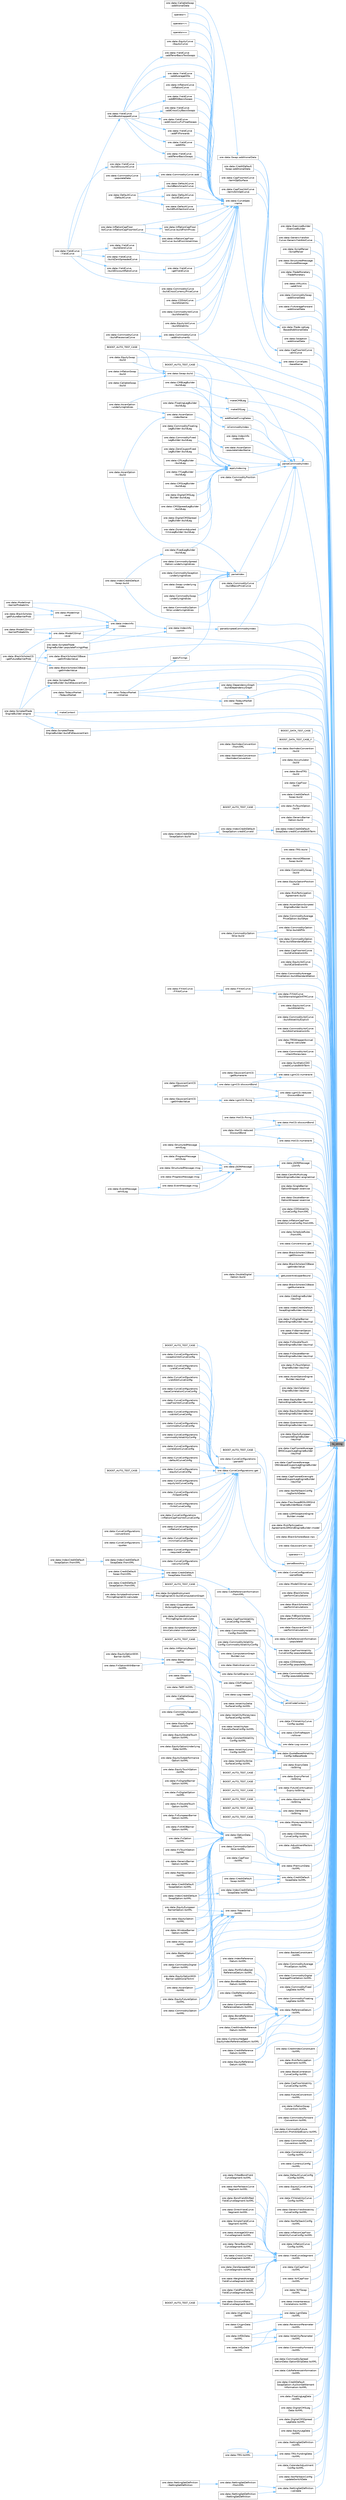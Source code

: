 digraph "to_string"
{
 // INTERACTIVE_SVG=YES
 // LATEX_PDF_SIZE
  bgcolor="transparent";
  edge [fontname=Helvetica,fontsize=10,labelfontname=Helvetica,labelfontsize=10];
  node [fontname=Helvetica,fontsize=10,shape=box,height=0.2,width=0.4];
  rankdir="RL";
  Node1 [label="to_string",height=0.2,width=0.4,color="gray40", fillcolor="grey60", style="filled", fontcolor="black",tooltip=" "];
  Node1 -> Node2 [dir="back",color="steelblue1",style="solid"];
  Node2 [label="ore::data::ExerciseBuilder\l::ExerciseBuilder",height=0.2,width=0.4,color="grey40", fillcolor="white", style="filled",URL="$classore_1_1data_1_1_exercise_builder.html#a616a8a498a5610f9c35725ae63a8929f",tooltip=" "];
  Node1 -> Node3 [dir="back",color="steelblue1",style="solid"];
  Node3 [label="ore::data::GenericYieldVol\lCurve::GenericYieldVolCurve",height=0.2,width=0.4,color="grey40", fillcolor="white", style="filled",URL="$classore_1_1data_1_1_generic_yield_vol_curve.html#a206631fc6017f18c7333840e67b1b228",tooltip="Detailed constructor."];
  Node1 -> Node4 [dir="back",color="steelblue1",style="solid"];
  Node4 [label="ore::data::ScriptParser\l::ScriptParser",height=0.2,width=0.4,color="grey40", fillcolor="white", style="filled",URL="$classore_1_1data_1_1_script_parser.html#ad01740f7832140759fe646f037c96911",tooltip=" "];
  Node1 -> Node5 [dir="back",color="steelblue1",style="solid"];
  Node5 [label="ore::data::StructuredMessage\l::StructuredMessage",height=0.2,width=0.4,color="grey40", fillcolor="white", style="filled",URL="$classore_1_1data_1_1_structured_message.html#afa858529c666ced869f565b64e458f11",tooltip=" "];
  Node1 -> Node6 [dir="back",color="steelblue1",style="solid"];
  Node6 [label="ore::data::TradeMonetary\l::TradeMonetary",height=0.2,width=0.4,color="grey40", fillcolor="white", style="filled",URL="$classore_1_1data_1_1_trade_monetary.html#a41e3fff1e41f936a42f1e165e5df52e3",tooltip=" "];
  Node1 -> Node7 [dir="back",color="steelblue1",style="solid"];
  Node7 [label="ore::data::XMLUtils\l::addChild",height=0.2,width=0.4,color="grey40", fillcolor="white", style="filled",URL="$classore_1_1data_1_1_x_m_l_utils.html#a230a7df94133dc5422758a594fb6d4fc",tooltip=" "];
  Node1 -> Node8 [dir="back",color="steelblue1",style="solid"];
  Node8 [label="ore::data::CommoditySwap\l::additionalData",height=0.2,width=0.4,color="grey40", fillcolor="white", style="filled",URL="$classore_1_1data_1_1_commodity_swap.html#af9ec5dcfee7297ab6cc404d9e4bd83ae",tooltip="returns all additional data returned by the trade once built"];
  Node1 -> Node9 [dir="back",color="steelblue1",style="solid"];
  Node9 [label="ore::data::FxAverageForward\l::additionalData",height=0.2,width=0.4,color="grey40", fillcolor="white", style="filled",URL="$classore_1_1data_1_1_fx_average_forward.html#af9ec5dcfee7297ab6cc404d9e4bd83ae",tooltip="returns all additional data returned by the trade once built"];
  Node1 -> Node10 [dir="back",color="steelblue1",style="solid"];
  Node10 [label="ore::data::Swap::additionalData",height=0.2,width=0.4,color="grey40", fillcolor="white", style="filled",URL="$classore_1_1data_1_1_swap.html#af9ec5dcfee7297ab6cc404d9e4bd83ae",tooltip="returns all additional data returned by the trade once built"];
  Node10 -> Node11 [dir="back",color="steelblue1",style="solid"];
  Node11 [label="ore::data::CallableSwap\l::additionalData",height=0.2,width=0.4,color="grey40", fillcolor="white", style="filled",URL="$classore_1_1data_1_1_callable_swap.html#af9ec5dcfee7297ab6cc404d9e4bd83ae",tooltip="returns all additional data returned by the trade once built"];
  Node1 -> Node12 [dir="back",color="steelblue1",style="solid"];
  Node12 [label="ore::data::Swaption\l::additionalData",height=0.2,width=0.4,color="grey40", fillcolor="white", style="filled",URL="$classore_1_1data_1_1_swaption.html#af9ec5dcfee7297ab6cc404d9e4bd83ae",tooltip="returns all additional data returned by the trade once built"];
  Node1 -> Node13 [dir="back",color="steelblue1",style="solid"];
  Node13 [label="ore::data::CapFloorVolCurve\l::atmCurve",height=0.2,width=0.4,color="grey40", fillcolor="white", style="filled",URL="$classore_1_1data_1_1_cap_floor_vol_curve.html#a66839a2708a675b2f86cd2e92a9499d0",tooltip="Build an ATM cap floor term volatility curve."];
  Node13 -> Node14 [dir="back",color="steelblue1",style="solid"];
  Node14 [label="ore::data::CapFloorVolCurve\l::termAtmOptCurve",height=0.2,width=0.4,color="grey40", fillcolor="white", style="filled",URL="$classore_1_1data_1_1_cap_floor_vol_curve.html#aabf163efc1172daa6f8dbcf9be1766a9",tooltip="Build ATM optionlet curve from term vol."];
  Node13 -> Node15 [dir="back",color="steelblue1",style="solid"];
  Node15 [label="ore::data::CapFloorVolCurve\l::termOptSurface",height=0.2,width=0.4,color="grey40", fillcolor="white", style="filled",URL="$classore_1_1data_1_1_cap_floor_vol_curve.html#a6b5974432b42f6cb1214882f5776c1db",tooltip="Build optionlet surface from term vol."];
  Node1 -> Node16 [dir="back",color="steelblue1",style="solid"];
  Node16 [label="ore::data::CurveSpec\l::baseName",height=0.2,width=0.4,color="grey40", fillcolor="white", style="filled",URL="$classore_1_1data_1_1_curve_spec.html#a3d24768215bf6280c80eca3930ea3f55",tooltip=" "];
  Node16 -> Node17 [dir="back",color="steelblue1",style="solid"];
  Node17 [label="ore::data::CurveSpec\l::name",height=0.2,width=0.4,color="grey40", fillcolor="white", style="filled",URL="$classore_1_1data_1_1_curve_spec.html#afa7a10b4b56522f03c698ac514b0f844",tooltip="returns the unique curve name"];
  Node17 -> Node18 [dir="back",color="steelblue1",style="solid"];
  Node18 [label="ore::data::EquityCurve\l::EquityCurve",height=0.2,width=0.4,color="grey40", fillcolor="white", style="filled",URL="$classore_1_1data_1_1_equity_curve.html#aa0b93fc44d9ba933557ebfd0796d8e5d",tooltip="Detailed constructor."];
  Node17 -> Node19 [dir="back",color="steelblue1",style="solid"];
  Node19 [label="ore::data::InflationCapFloor\lVolCurve::InflationCapFloorVolCurve",height=0.2,width=0.4,color="grey40", fillcolor="white", style="filled",URL="$classore_1_1data_1_1_inflation_cap_floor_vol_curve.html#a19c9a318aa454b3132d829dd00bced53",tooltip=" "];
  Node17 -> Node20 [dir="back",color="steelblue1",style="solid"];
  Node20 [label="ore::data::InflationCurve\l::InflationCurve",height=0.2,width=0.4,color="grey40", fillcolor="white", style="filled",URL="$classore_1_1data_1_1_inflation_curve.html#a25e20d8ef3302e62e97bb0029df83549",tooltip=" "];
  Node17 -> Node21 [dir="back",color="steelblue1",style="solid"];
  Node21 [label="ore::data::YieldCurve\l::YieldCurve",height=0.2,width=0.4,color="grey40", fillcolor="white", style="filled",URL="$classore_1_1data_1_1_yield_curve.html#a59d4997751f3007ffe3c18b56f2fa207",tooltip="Constructor."];
  Node17 -> Node22 [dir="back",color="steelblue1",style="solid"];
  Node22 [label="ore::data::CommodityCurve::add",height=0.2,width=0.4,color="grey40", fillcolor="white", style="filled",URL="$classore_1_1data_1_1_commodity_curve.html#a9a8c584c6d71316f9f02486503660587",tooltip="Add node to price curve data with check for duplicate expiry dates."];
  Node22 -> Node23 [dir="back",color="steelblue1",style="solid"];
  Node23 [label="ore::data::CommodityCurve\l::populateData",height=0.2,width=0.4,color="grey40", fillcolor="white", style="filled",URL="$classore_1_1data_1_1_commodity_curve.html#aeeabdd32666fe17eb1e3c26a9d82a77c",tooltip="Populate data with dates and prices from the loader."];
  Node17 -> Node24 [dir="back",color="steelblue1",style="solid"];
  Node24 [label="ore::data::YieldCurve\l::addAverageOISs",height=0.2,width=0.4,color="grey40", fillcolor="white", style="filled",URL="$classore_1_1data_1_1_yield_curve.html#afcd8187c09f3a5ccce06b51c8c2c2864",tooltip=" "];
  Node24 -> Node25 [dir="back",color="steelblue1",style="solid"];
  Node25 [label="ore::data::YieldCurve\l::buildBootstrappedCurve",height=0.2,width=0.4,color="grey40", fillcolor="white", style="filled",URL="$classore_1_1data_1_1_yield_curve.html#a9926d222ab68411efb749aa1e6cbd0b1",tooltip=" "];
  Node25 -> Node21 [dir="back",color="steelblue1",style="solid"];
  Node17 -> Node26 [dir="back",color="steelblue1",style="solid"];
  Node26 [label="ore::data::YieldCurve\l::addBMABasisSwaps",height=0.2,width=0.4,color="grey40", fillcolor="white", style="filled",URL="$classore_1_1data_1_1_yield_curve.html#a3f9f48a2e598b82317a85b8c03e9d20e",tooltip=" "];
  Node26 -> Node25 [dir="back",color="steelblue1",style="solid"];
  Node17 -> Node27 [dir="back",color="steelblue1",style="solid"];
  Node27 [label="ore::data::YieldCurve\l::addCrossCcyBasisSwaps",height=0.2,width=0.4,color="grey40", fillcolor="white", style="filled",URL="$classore_1_1data_1_1_yield_curve.html#a144402dc9af3256e07e366dec4387093",tooltip=" "];
  Node27 -> Node25 [dir="back",color="steelblue1",style="solid"];
  Node17 -> Node28 [dir="back",color="steelblue1",style="solid"];
  Node28 [label="ore::data::YieldCurve\l::addCrossCcyFixFloatSwaps",height=0.2,width=0.4,color="grey40", fillcolor="white", style="filled",URL="$classore_1_1data_1_1_yield_curve.html#ad620a7e038d28c4c068292c5efa5331f",tooltip=" "];
  Node28 -> Node25 [dir="back",color="steelblue1",style="solid"];
  Node17 -> Node29 [dir="back",color="steelblue1",style="solid"];
  Node29 [label="ore::data::YieldCurve\l::addFXForwards",height=0.2,width=0.4,color="grey40", fillcolor="white", style="filled",URL="$classore_1_1data_1_1_yield_curve.html#aac721f65b4bb569372bd3b4c86169011",tooltip=" "];
  Node29 -> Node25 [dir="back",color="steelblue1",style="solid"];
  Node17 -> Node30 [dir="back",color="steelblue1",style="solid"];
  Node30 [label="ore::data::CommodityCurve\l::addInstruments",height=0.2,width=0.4,color="grey40", fillcolor="white", style="filled",URL="$classore_1_1data_1_1_commodity_curve.html#afb12407f81eadbfd2463e61f4898c7ac",tooltip=" "];
  Node30 -> Node31 [dir="back",color="steelblue1",style="solid"];
  Node31 [label="ore::data::CommodityCurve\l::buildPiecewiseCurve",height=0.2,width=0.4,color="grey40", fillcolor="white", style="filled",URL="$classore_1_1data_1_1_commodity_curve.html#a771e0386d3a147f22a46b810d82f4fd3",tooltip="Build commodity piecewise price curve."];
  Node17 -> Node32 [dir="back",color="steelblue1",style="solid"];
  Node32 [label="ore::data::YieldCurve\l::addOISs",height=0.2,width=0.4,color="grey40", fillcolor="white", style="filled",URL="$classore_1_1data_1_1_yield_curve.html#a26234add7104d68231e384554b0267b4",tooltip=" "];
  Node32 -> Node25 [dir="back",color="steelblue1",style="solid"];
  Node17 -> Node33 [dir="back",color="steelblue1",style="solid"];
  Node33 [label="ore::data::YieldCurve\l::addTenorBasisSwaps",height=0.2,width=0.4,color="grey40", fillcolor="white", style="filled",URL="$classore_1_1data_1_1_yield_curve.html#a211ffd4d78d65e60ad49f443035fa85f",tooltip=" "];
  Node33 -> Node25 [dir="back",color="steelblue1",style="solid"];
  Node17 -> Node34 [dir="back",color="steelblue1",style="solid"];
  Node34 [label="ore::data::YieldCurve\l::addTenorBasisTwoSwaps",height=0.2,width=0.4,color="grey40", fillcolor="white", style="filled",URL="$classore_1_1data_1_1_yield_curve.html#aa3564ed29198419b1638fed1ce7d3664",tooltip=" "];
  Node34 -> Node25 [dir="back",color="steelblue1",style="solid"];
  Node17 -> Node35 [dir="back",color="steelblue1",style="solid"];
  Node35 [label="ore::data::DefaultCurve\l::buildBenchmarkCurve",height=0.2,width=0.4,color="grey40", fillcolor="white", style="filled",URL="$classore_1_1data_1_1_default_curve.html#a6f5c39f7895a1200019a7816a740fff3",tooltip="Build a default curve implied from a spread over a benchmark curve."];
  Node35 -> Node36 [dir="back",color="steelblue1",style="solid"];
  Node36 [label="ore::data::DefaultCurve\l::DefaultCurve",height=0.2,width=0.4,color="grey40", fillcolor="white", style="filled",URL="$classore_1_1data_1_1_default_curve.html#aab7d6b459c59f1a3854a5cefc764f485",tooltip="Detailed constructor."];
  Node17 -> Node25 [dir="back",color="steelblue1",style="solid"];
  Node17 -> Node37 [dir="back",color="steelblue1",style="solid"];
  Node37 [label="ore::data::DefaultCurve\l::buildCdsCurve",height=0.2,width=0.4,color="grey40", fillcolor="white", style="filled",URL="$classore_1_1data_1_1_default_curve.html#a6c2b227db105241eb5c565b654f7dbe4",tooltip="Build a default curve from CDS spread quotes."];
  Node37 -> Node36 [dir="back",color="steelblue1",style="solid"];
  Node17 -> Node38 [dir="back",color="steelblue1",style="solid"];
  Node38 [label="ore::data::CommodityCurve\l::buildCrossCurrencyPriceCurve",height=0.2,width=0.4,color="grey40", fillcolor="white", style="filled",URL="$classore_1_1data_1_1_commodity_curve.html#a810ba3522b68a144ab23af6c20a19de4",tooltip="Build cross currency commodity price curve."];
  Node17 -> Node39 [dir="back",color="steelblue1",style="solid"];
  Node39 [label="ore::data::YieldCurve\l::buildDiscountCurve",height=0.2,width=0.4,color="grey40", fillcolor="white", style="filled",URL="$classore_1_1data_1_1_yield_curve.html#ab95be441662bdbb7946d1d195c43bc51",tooltip=" "];
  Node39 -> Node21 [dir="back",color="steelblue1",style="solid"];
  Node17 -> Node40 [dir="back",color="steelblue1",style="solid"];
  Node40 [label="ore::data::InflationCapFloor\lVolCurve::buildFromPrices",height=0.2,width=0.4,color="grey40", fillcolor="white", style="filled",URL="$classore_1_1data_1_1_inflation_cap_floor_vol_curve.html#acc947c79d75150ea99503fea7de9f868",tooltip=" "];
  Node40 -> Node19 [dir="back",color="steelblue1",style="solid"];
  Node17 -> Node41 [dir="back",color="steelblue1",style="solid"];
  Node41 [label="ore::data::InflationCapFloor\lVolCurve::buildFromVolatilities",height=0.2,width=0.4,color="grey40", fillcolor="white", style="filled",URL="$classore_1_1data_1_1_inflation_cap_floor_vol_curve.html#a82405c2b4ff01f1c8c3a89928dd84129",tooltip=" "];
  Node41 -> Node19 [dir="back",color="steelblue1",style="solid"];
  Node17 -> Node42 [dir="back",color="steelblue1",style="solid"];
  Node42 [label="ore::data::DefaultCurve\l::buildMultiSectionCurve",height=0.2,width=0.4,color="grey40", fillcolor="white", style="filled",URL="$classore_1_1data_1_1_default_curve.html#a609f363ad2bd5b91493581ffff83738f",tooltip="Build a multi section curve."];
  Node42 -> Node36 [dir="back",color="steelblue1",style="solid"];
  Node17 -> Node43 [dir="back",color="steelblue1",style="solid"];
  Node43 [label="ore::data::CDSVolCurve\l::buildVolatility",height=0.2,width=0.4,color="grey40", fillcolor="white", style="filled",URL="$classore_1_1data_1_1_c_d_s_vol_curve.html#a0f21f55f29b515072c65189d0b361571",tooltip=" "];
  Node17 -> Node44 [dir="back",color="steelblue1",style="solid"];
  Node44 [label="ore::data::CommodityVolCurve\l::buildVolatility",height=0.2,width=0.4,color="grey40", fillcolor="white", style="filled",URL="$classore_1_1data_1_1_commodity_vol_curve.html#a965effd768a291db2382b3b484ddba31",tooltip="Build a volatility surface as a proxy from another volatility surface."];
  Node17 -> Node45 [dir="back",color="steelblue1",style="solid"];
  Node45 [label="ore::data::EquityVolCurve\l::buildVolatility",height=0.2,width=0.4,color="grey40", fillcolor="white", style="filled",URL="$classore_1_1data_1_1_equity_vol_curve.html#a9e2adae2ac097879c015400d00d3b282",tooltip="Build a volatility surface as a proxy from another volatility surface."];
  Node17 -> Node46 [dir="back",color="steelblue1",style="solid"];
  Node46 [label="ore::data::YieldCurve\l::buildZeroCurve",height=0.2,width=0.4,color="grey40", fillcolor="white", style="filled",URL="$classore_1_1data_1_1_yield_curve.html#a41d873e76431b42b4f647ce5c11f8247",tooltip=" "];
  Node46 -> Node21 [dir="back",color="steelblue1",style="solid"];
  Node17 -> Node47 [dir="back",color="steelblue1",style="solid"];
  Node47 [label="ore::data::YieldCurve\l::buildZeroSpreadedCurve",height=0.2,width=0.4,color="grey40", fillcolor="white", style="filled",URL="$classore_1_1data_1_1_yield_curve.html#a6afa3078cdf7f8757f5fda370eb8e52d",tooltip=" "];
  Node47 -> Node21 [dir="back",color="steelblue1",style="solid"];
  Node17 -> Node48 [dir="back",color="steelblue1",style="solid"];
  Node48 [label="ore::data::YieldCurve\l::getYieldCurve",height=0.2,width=0.4,color="grey40", fillcolor="white", style="filled",URL="$classore_1_1data_1_1_yield_curve.html#af1d328133ed0cdad0829c7dd4d85be0e",tooltip="Return the yield curve with the given id from the requiredYieldCurves_ map."];
  Node48 -> Node49 [dir="back",color="steelblue1",style="solid"];
  Node49 [label="ore::data::YieldCurve\l::buildDiscountRatioCurve",height=0.2,width=0.4,color="grey40", fillcolor="white", style="filled",URL="$classore_1_1data_1_1_yield_curve.html#a1d9d6631f4d2bf32a63b82ce30a2c883",tooltip="Build a yield curve that uses QuantExt::DiscountRatioModifiedCurve."];
  Node49 -> Node21 [dir="back",color="steelblue1",style="solid"];
  Node17 -> Node50 [dir="back",color="steelblue1",style="solid"];
  Node50 [label="operator\<",height=0.2,width=0.4,color="grey40", fillcolor="white", style="filled",URL="$namespaceore_1_1data.html#ab97908bca1be17ecee5379059e12de47",tooltip="Relational operators for CurveSpecs."];
  Node17 -> Node51 [dir="back",color="steelblue1",style="solid"];
  Node51 [label="operator\<\<",height=0.2,width=0.4,color="grey40", fillcolor="white", style="filled",URL="$namespaceore_1_1data.html#aa4c2cc6642d3bc3b22d0057b2b49857f",tooltip="Stream operator for CurveSpec."];
  Node17 -> Node52 [dir="back",color="steelblue1",style="solid"];
  Node52 [label="operator==",height=0.2,width=0.4,color="grey40", fillcolor="white", style="filled",URL="$namespaceore_1_1data.html#a5b7fb7bb27541a7901721743444b923a",tooltip=" "];
  Node1 -> Node53 [dir="back",color="steelblue1",style="solid"];
  Node53 [label="BOOST_AUTO_TEST_CASE",height=0.2,width=0.4,color="grey40", fillcolor="white", style="filled",URL="$test_2todaysmarket_8cpp.html#aeb43366ac05a65218ef11c74fa7a5650",tooltip=" "];
  Node1 -> Node54 [dir="back",color="steelblue1",style="solid"];
  Node54 [label="BOOST_DATA_TEST_CASE",height=0.2,width=0.4,color="grey40", fillcolor="white", style="filled",URL="$test_2commoditycurve_8cpp.html#a64a3926b601ac871e7307d93a5e8cadc",tooltip=" "];
  Node1 -> Node55 [dir="back",color="steelblue1",style="solid"];
  Node55 [label="BOOST_DATA_TEST_CASE_F",height=0.2,width=0.4,color="grey40", fillcolor="white", style="filled",URL="$test_2fixings_8cpp.html#ad30d7669059cad5a015cab351d16e3b7",tooltip=" "];
  Node1 -> Node56 [dir="back",color="steelblue1",style="solid"];
  Node56 [label="ore::data::IborIndexConvention\l::build",height=0.2,width=0.4,color="grey40", fillcolor="white", style="filled",URL="$classore_1_1data_1_1_ibor_index_convention.html#a9169b2d8ee8001dbb250c4ce2c26818c",tooltip=" "];
  Node56 -> Node57 [dir="back",color="steelblue1",style="solid"];
  Node57 [label="ore::data::IborIndexConvention\l::IborIndexConvention",height=0.2,width=0.4,color="grey40", fillcolor="white", style="filled",URL="$classore_1_1data_1_1_ibor_index_convention.html#adc20719d5205cdc26640f3fcb239d3a1",tooltip=" "];
  Node56 -> Node58 [dir="back",color="steelblue1",style="solid"];
  Node58 [label="ore::data::IborIndexConvention\l::fromXML",height=0.2,width=0.4,color="grey40", fillcolor="white", style="filled",URL="$classore_1_1data_1_1_ibor_index_convention.html#a7741ae0fc924943de5bfe02928262eb7",tooltip=" "];
  Node1 -> Node59 [dir="back",color="steelblue1",style="solid"];
  Node59 [label="ore::data::Accumulator\l::build",height=0.2,width=0.4,color="grey40", fillcolor="white", style="filled",URL="$classore_1_1data_1_1_accumulator.html#af7b69d5b18d278257927e32b10a23ee6",tooltip=" "];
  Node1 -> Node60 [dir="back",color="steelblue1",style="solid"];
  Node60 [label="ore::data::BondTRS\l::build",height=0.2,width=0.4,color="grey40", fillcolor="white", style="filled",URL="$classore_1_1data_1_1_bond_t_r_s.html#af7b69d5b18d278257927e32b10a23ee6",tooltip=" "];
  Node1 -> Node61 [dir="back",color="steelblue1",style="solid"];
  Node61 [label="ore::data::CapFloor\l::build",height=0.2,width=0.4,color="grey40", fillcolor="white", style="filled",URL="$classore_1_1data_1_1_cap_floor.html#af7b69d5b18d278257927e32b10a23ee6",tooltip=" "];
  Node1 -> Node62 [dir="back",color="steelblue1",style="solid"];
  Node62 [label="ore::data::CreditDefault\lSwap::build",height=0.2,width=0.4,color="grey40", fillcolor="white", style="filled",URL="$classore_1_1data_1_1_credit_default_swap.html#af7b69d5b18d278257927e32b10a23ee6",tooltip=" "];
  Node1 -> Node63 [dir="back",color="steelblue1",style="solid"];
  Node63 [label="ore::data::EquitySwap\l::build",height=0.2,width=0.4,color="grey40", fillcolor="white", style="filled",URL="$classore_1_1data_1_1_equity_swap.html#af7b69d5b18d278257927e32b10a23ee6",tooltip="Trade interface."];
  Node1 -> Node64 [dir="back",color="steelblue1",style="solid"];
  Node64 [label="ore::data::FxTouchOption\l::build",height=0.2,width=0.4,color="grey40", fillcolor="white", style="filled",URL="$classore_1_1data_1_1_fx_touch_option.html#af7b69d5b18d278257927e32b10a23ee6",tooltip="Build QuantLib/QuantExt instrument, link pricing engine."];
  Node64 -> Node65 [dir="back",color="steelblue1",style="solid"];
  Node65 [label="BOOST_AUTO_TEST_CASE",height=0.2,width=0.4,color="grey40", fillcolor="white", style="filled",URL="$fxexotics_8cpp.html#a81ded61bff8d1f143845d1a8063ab363",tooltip=" "];
  Node1 -> Node66 [dir="back",color="steelblue1",style="solid"];
  Node66 [label="ore::data::GenericBarrier\lOption::build",height=0.2,width=0.4,color="grey40", fillcolor="white", style="filled",URL="$classore_1_1data_1_1_generic_barrier_option.html#af7b69d5b18d278257927e32b10a23ee6",tooltip=" "];
  Node1 -> Node67 [dir="back",color="steelblue1",style="solid"];
  Node67 [label="ore::data::IndexCreditDefault\lSwap::build",height=0.2,width=0.4,color="grey40", fillcolor="white", style="filled",URL="$classore_1_1data_1_1_index_credit_default_swap.html#af7b69d5b18d278257927e32b10a23ee6",tooltip=" "];
  Node1 -> Node68 [dir="back",color="steelblue1",style="solid"];
  Node68 [label="ore::data::IndexCreditDefault\lSwapOption::build",height=0.2,width=0.4,color="grey40", fillcolor="white", style="filled",URL="$classore_1_1data_1_1_index_credit_default_swap_option.html#af7b69d5b18d278257927e32b10a23ee6",tooltip=" "];
  Node1 -> Node69 [dir="back",color="steelblue1",style="solid"];
  Node69 [label="ore::data::Swap::build",height=0.2,width=0.4,color="grey40", fillcolor="white", style="filled",URL="$classore_1_1data_1_1_swap.html#af7b69d5b18d278257927e32b10a23ee6",tooltip="Build QuantLib/QuantExt instrument, link pricing engine."];
  Node69 -> Node53 [dir="back",color="steelblue1",style="solid"];
  Node69 -> Node63 [dir="back",color="steelblue1",style="solid"];
  Node69 -> Node70 [dir="back",color="steelblue1",style="solid"];
  Node70 [label="ore::data::InflationSwap\l::build",height=0.2,width=0.4,color="grey40", fillcolor="white", style="filled",URL="$classore_1_1data_1_1_inflation_swap.html#af7b69d5b18d278257927e32b10a23ee6",tooltip="Trade interface."];
  Node69 -> Node71 [dir="back",color="steelblue1",style="solid"];
  Node71 [label="ore::data::CallableSwap\l::build",height=0.2,width=0.4,color="grey40", fillcolor="white", style="filled",URL="$classore_1_1data_1_1_callable_swap.html#ab1db499ff5e65c59fd2009d62276fdaf",tooltip="Build QuantLib/QuantExt instrument, link pricing engine."];
  Node1 -> Node72 [dir="back",color="steelblue1",style="solid"];
  Node72 [label="ore::data::TRS::build",height=0.2,width=0.4,color="grey40", fillcolor="white", style="filled",URL="$classore_1_1data_1_1_t_r_s.html#af7b69d5b18d278257927e32b10a23ee6",tooltip=" "];
  Node1 -> Node73 [dir="back",color="steelblue1",style="solid"];
  Node73 [label="ore::data::WorstOfBasket\lSwap::build",height=0.2,width=0.4,color="grey40", fillcolor="white", style="filled",URL="$classore_1_1data_1_1_worst_of_basket_swap.html#af7b69d5b18d278257927e32b10a23ee6",tooltip=" "];
  Node1 -> Node74 [dir="back",color="steelblue1",style="solid"];
  Node74 [label="ore::data::CommoditySwap\l::build",height=0.2,width=0.4,color="grey40", fillcolor="white", style="filled",URL="$classore_1_1data_1_1_commodity_swap.html#ab1db499ff5e65c59fd2009d62276fdaf",tooltip=" "];
  Node1 -> Node75 [dir="back",color="steelblue1",style="solid"];
  Node75 [label="ore::data::EquityOptionPosition\l::build",height=0.2,width=0.4,color="grey40", fillcolor="white", style="filled",URL="$classore_1_1data_1_1_equity_option_position.html#ab1db499ff5e65c59fd2009d62276fdaf",tooltip=" "];
  Node1 -> Node76 [dir="back",color="steelblue1",style="solid"];
  Node76 [label="ore::data::RiskParticipation\lAgreement::build",height=0.2,width=0.4,color="grey40", fillcolor="white", style="filled",URL="$classore_1_1data_1_1_risk_participation_agreement.html#ab1db499ff5e65c59fd2009d62276fdaf",tooltip=" "];
  Node1 -> Node77 [dir="back",color="steelblue1",style="solid"];
  Node77 [label="ore::data::AsianOptionScripted\lEngineBuilder::build",height=0.2,width=0.4,color="grey40", fillcolor="white", style="filled",URL="$classore_1_1data_1_1_asian_option_scripted_engine_builder.html#aa4c6c36d96ea53ebc2f690f1663af04f",tooltip=" "];
  Node1 -> Node78 [dir="back",color="steelblue1",style="solid"];
  Node78 [label="ore::data::CommodityAverage\lPriceOption::buildApo",height=0.2,width=0.4,color="grey40", fillcolor="white", style="filled",URL="$classore_1_1data_1_1_commodity_average_price_option.html#a8c8f75de593c3a1126b71db43d537370",tooltip="Build an average price option."];
  Node1 -> Node79 [dir="back",color="steelblue1",style="solid"];
  Node79 [label="ore::data::CommodityOption\lStrip::buildAPOs",height=0.2,width=0.4,color="grey40", fillcolor="white", style="filled",URL="$classore_1_1data_1_1_commodity_option_strip.html#a6d6ecf5491da24c10030b998afd5fa8b",tooltip="Build an average price option strip."];
  Node79 -> Node80 [dir="back",color="steelblue1",style="solid"];
  Node80 [label="ore::data::CommodityOption\lStrip::build",height=0.2,width=0.4,color="grey40", fillcolor="white", style="filled",URL="$classore_1_1data_1_1_commodity_option_strip.html#a7158c90da58d23d6c8d55040bb585107",tooltip="Implement the build method."];
  Node1 -> Node81 [dir="back",color="steelblue1",style="solid"];
  Node81 [label="ore::data::CapFloorVolCurve\l::buildCalibrationInfo",height=0.2,width=0.4,color="grey40", fillcolor="white", style="filled",URL="$classore_1_1data_1_1_cap_floor_vol_curve.html#a5430220ab06a25c32730c1e8f9bf1fe8",tooltip="Build calibration info."];
  Node1 -> Node82 [dir="back",color="steelblue1",style="solid"];
  Node82 [label="ore::data::EquityVolCurve\l::buildCalibrationInfo",height=0.2,width=0.4,color="grey40", fillcolor="white", style="filled",URL="$classore_1_1data_1_1_equity_vol_curve.html#a3987971ffc25c840ee49e2eca623218a",tooltip="Build the calibration info."];
  Node1 -> Node83 [dir="back",color="steelblue1",style="solid"];
  Node83 [label="ore::data::DependencyGraph\l::buildDependencyGraph",height=0.2,width=0.4,color="grey40", fillcolor="white", style="filled",URL="$classore_1_1data_1_1_dependency_graph.html#a32f251ee6ad9521e1cb321a91d778da5",tooltip=" "];
  Node83 -> Node84 [dir="back",color="steelblue1",style="solid"];
  Node84 [label="ore::data::TodaysMarket\l::initialise",height=0.2,width=0.4,color="grey40", fillcolor="white", style="filled",URL="$classore_1_1data_1_1_todays_market.html#a0816e5ec53019bee5353fea5fc006eb1",tooltip=" "];
  Node84 -> Node85 [dir="back",color="steelblue1",style="solid"];
  Node85 [label="ore::data::TodaysMarket\l::TodaysMarket",height=0.2,width=0.4,color="grey40", fillcolor="white", style="filled",URL="$classore_1_1data_1_1_todays_market.html#ad79acb672b27bd7258f228494d94cb32",tooltip="Constructor taking pointers and allowing for a lazy build of the market objects."];
  Node1 -> Node86 [dir="back",color="steelblue1",style="solid"];
  Node86 [label="ore::data::ScriptedTrade\lEngineBuilder::buildFdGaussianCam",height=0.2,width=0.4,color="grey40", fillcolor="white", style="filled",URL="$classore_1_1data_1_1_scripted_trade_engine_builder.html#a11ceff8a4e048593c6fbc4f19005973d",tooltip=" "];
  Node86 -> Node87 [dir="back",color="steelblue1",style="solid"];
  Node87 [label="ore::data::ScriptedTrade\lEngineBuilder::engine",height=0.2,width=0.4,color="grey40", fillcolor="white", style="filled",URL="$classore_1_1data_1_1_scripted_trade_engine_builder.html#afa7bc32050325672e45000b32d62ec0b",tooltip=" "];
  Node1 -> Node88 [dir="back",color="steelblue1",style="solid"];
  Node88 [label="ore::data::ScriptedTrade\lEngineBuilder::buildGaussianCam",height=0.2,width=0.4,color="grey40", fillcolor="white", style="filled",URL="$classore_1_1data_1_1_scripted_trade_engine_builder.html#a8f7fd6b51798363b9f87020fb40b792b",tooltip=" "];
  Node88 -> Node87 [dir="back",color="steelblue1",style="solid"];
  Node1 -> Node89 [dir="back",color="steelblue1",style="solid"];
  Node89 [label="ore::data::CommodityAverage\lPriceOption::buildStandardOption",height=0.2,width=0.4,color="grey40", fillcolor="white", style="filled",URL="$classore_1_1data_1_1_commodity_average_price_option.html#ab927cfcbbf36bfbbaa854f21f964aced",tooltip="Build a standard option."];
  Node1 -> Node90 [dir="back",color="steelblue1",style="solid"];
  Node90 [label="ore::data::CommodityOption\lStrip::buildStandardOptions",height=0.2,width=0.4,color="grey40", fillcolor="white", style="filled",URL="$classore_1_1data_1_1_commodity_option_strip.html#ae82ea069e328d04bb1f7c58b7abc9802",tooltip="Build a standard option strip."];
  Node90 -> Node80 [dir="back",color="steelblue1",style="solid"];
  Node1 -> Node91 [dir="back",color="steelblue1",style="solid"];
  Node91 [label="ore::data::FXVolCurve\l::buildVannaVolgaOrATMCurve",height=0.2,width=0.4,color="grey40", fillcolor="white", style="filled",URL="$classore_1_1data_1_1_f_x_vol_curve.html#a01669a2710dee60d8b4c9ea0f6ad26c6",tooltip=" "];
  Node91 -> Node92 [dir="back",color="steelblue1",style="solid"];
  Node92 [label="ore::data::FXVolCurve\l::init",height=0.2,width=0.4,color="grey40", fillcolor="white", style="filled",URL="$classore_1_1data_1_1_f_x_vol_curve.html#aa5334770a51cbfa81ecf8b7d14a3acf1",tooltip=" "];
  Node92 -> Node93 [dir="back",color="steelblue1",style="solid"];
  Node93 [label="ore::data::FXVolCurve\l::FXVolCurve",height=0.2,width=0.4,color="grey40", fillcolor="white", style="filled",URL="$classore_1_1data_1_1_f_x_vol_curve.html#af2e42c318046fe68ebaa0a7d0cc5067d",tooltip="Detailed constructor."];
  Node1 -> Node94 [dir="back",color="steelblue1",style="solid"];
  Node94 [label="ore::data::EquityVolCurve\l::buildVolatility",height=0.2,width=0.4,color="grey40", fillcolor="white", style="filled",URL="$classore_1_1data_1_1_equity_vol_curve.html#afff043fce577f592f6a660001d412371",tooltip="Build a volatility surface from a collection of expiry and strike delta pairs."];
  Node1 -> Node95 [dir="back",color="steelblue1",style="solid"];
  Node95 [label="ore::data::CommodityVolCurve\l::buildVolatilityExplicit",height=0.2,width=0.4,color="grey40", fillcolor="white", style="filled",URL="$classore_1_1data_1_1_commodity_vol_curve.html#accbfc0352ecd2e4be852a0cc6238fbb5",tooltip=" "];
  Node1 -> Node96 [dir="back",color="steelblue1",style="solid"];
  Node96 [label="ore::data::CommodityVolCurve\l::buildVolCalibrationInfo",height=0.2,width=0.4,color="grey40", fillcolor="white", style="filled",URL="$classore_1_1data_1_1_commodity_vol_curve.html#a817951613d73e2bcfa7eec984fddb440",tooltip="Build the calibration info."];
  Node1 -> Node97 [dir="back",color="steelblue1",style="solid"];
  Node97 [label="ore::data::TRSWrapperAccrual\lEngine::calculate",height=0.2,width=0.4,color="grey40", fillcolor="white", style="filled",URL="$classore_1_1data_1_1_t_r_s_wrapper_accrual_engine.html#a61eb1a24e5329ccc296715a40dc3a19a",tooltip=" "];
  Node1 -> Node98 [dir="back",color="steelblue1",style="solid"];
  Node98 [label="ore::data::CommodityVolCurve\l::checkMoneyness",height=0.2,width=0.4,color="grey40", fillcolor="white", style="filled",URL="$classore_1_1data_1_1_commodity_vol_curve.html#acc2a1854aa88b4b0963f1567425ba06c",tooltip="Check and return moneyness levels."];
  Node1 -> Node99 [dir="back",color="steelblue1",style="solid"];
  Node99 [label="ore::data::SyntheticCDO\l::creditCurveIdWithTerm",height=0.2,width=0.4,color="grey40", fillcolor="white", style="filled",URL="$classore_1_1data_1_1_synthetic_c_d_o.html#af6a423c7aa91fd6d23dbe0b5b97cb00d",tooltip=" "];
  Node1 -> Node100 [dir="back",color="steelblue1",style="solid"];
  Node100 [label="ore::data::IndexCreditDefault\lSwapData::creditCurveIdWithTerm",height=0.2,width=0.4,color="grey40", fillcolor="white", style="filled",URL="$classore_1_1data_1_1_index_credit_default_swap_data.html#af6a423c7aa91fd6d23dbe0b5b97cb00d",tooltip=" "];
  Node100 -> Node101 [dir="back",color="steelblue1",style="solid"];
  Node101 [label="ore::data::IndexCreditDefault\lSwapOption::creditCurveId",height=0.2,width=0.4,color="grey40", fillcolor="white", style="filled",URL="$classore_1_1data_1_1_index_credit_default_swap_option.html#a7d3d67b776c86815d48133607e598315",tooltip=" "];
  Node101 -> Node68 [dir="back",color="steelblue1",style="solid"];
  Node1 -> Node102 [dir="back",color="steelblue1",style="solid"];
  Node102 [label="ore::data::LgmCG::discountBond",height=0.2,width=0.4,color="grey40", fillcolor="white", style="filled",URL="$classore_1_1data_1_1_lgm_c_g.html#ace77a6c182f86d623a008aab4f305098",tooltip=" "];
  Node102 -> Node103 [dir="back",color="steelblue1",style="solid"];
  Node103 [label="ore::data::GaussianCamCG\l::getDiscount",height=0.2,width=0.4,color="grey40", fillcolor="white", style="filled",URL="$classore_1_1data_1_1_gaussian_cam_c_g.html#abf6f98b24020510a254ae590e6020d27",tooltip=" "];
  Node1 -> Node104 [dir="back",color="steelblue1",style="solid"];
  Node104 [label="ore::data::HwCG::discountBond",height=0.2,width=0.4,color="grey40", fillcolor="white", style="filled",URL="$classore_1_1data_1_1_hw_c_g.html#ae5567abc4c200e9185ac0ab3d3bfabb1",tooltip=" "];
  Node104 -> Node105 [dir="back",color="steelblue1",style="solid"];
  Node105 [label="ore::data::HwCG::fixing",height=0.2,width=0.4,color="grey40", fillcolor="white", style="filled",URL="$classore_1_1data_1_1_hw_c_g.html#ac943e54cb7c0fca092463a1543d8edd3",tooltip=" "];
  Node104 -> Node106 [dir="back",color="steelblue1",style="solid"];
  Node106 [label="ore::data::HwCG::reduced\lDiscountBond",height=0.2,width=0.4,color="grey40", fillcolor="white", style="filled",URL="$classore_1_1data_1_1_hw_c_g.html#aaf7e326a6f401939cc2c6abbe41c1c47",tooltip=" "];
  Node1 -> Node107 [dir="back",color="steelblue1",style="solid"];
  Node107 [label="ore::data::StructuredMessage\l::emitLog",height=0.2,width=0.4,color="grey40", fillcolor="white", style="filled",URL="$classore_1_1data_1_1_structured_message.html#a6f68a49e1dd1edc3f9e2e28181fbf8a1",tooltip="generate Boost log record to pass to corresponding sinks"];
  Node1 -> Node87 [dir="back",color="steelblue1",style="solid"];
  Node1 -> Node108 [dir="back",color="steelblue1",style="solid"];
  Node108 [label="ore::data::CamMcMultiLeg\lOptionEngineBuilder::engineImpl",height=0.2,width=0.4,color="grey40", fillcolor="white", style="filled",URL="$classore_1_1data_1_1_cam_mc_multi_leg_option_engine_builder.html#a9e0c22676d210fe5cbcca2b0c18c8353",tooltip=" "];
  Node1 -> Node109 [dir="back",color="steelblue1",style="solid"];
  Node109 [label="ore::data::ModelCGImpl\l::eval",height=0.2,width=0.4,color="grey40", fillcolor="white", style="filled",URL="$classore_1_1data_1_1_model_c_g_impl.html#af4890e5ce9f5da39271fcd03a5fa4ded",tooltip=" "];
  Node109 -> Node110 [dir="back",color="steelblue1",style="solid"];
  Node110 [label="ore::data::ModelCGImpl\l::barrierProbability",height=0.2,width=0.4,color="grey40", fillcolor="white", style="filled",URL="$classore_1_1data_1_1_model_c_g_impl.html#a935b238fcd1d59e45582e83c9de40ba8",tooltip=" "];
  Node109 -> Node111 [dir="back",color="steelblue1",style="solid"];
  Node111 [label="ore::data::BlackScholesCG\l::getFutureBarrierProb",height=0.2,width=0.4,color="grey40", fillcolor="white", style="filled",URL="$classore_1_1data_1_1_black_scholes_c_g.html#a4881d30442518e57e72ec865222d5940",tooltip=" "];
  Node1 -> Node112 [dir="back",color="steelblue1",style="solid"];
  Node112 [label="ore::data::SingleBarrier\lOptionWrapper::exercise",height=0.2,width=0.4,color="grey40", fillcolor="white", style="filled",URL="$classore_1_1data_1_1_single_barrier_option_wrapper.html#a674011988d5c6dbe9028cb4a67897064",tooltip=" "];
  Node1 -> Node113 [dir="back",color="steelblue1",style="solid"];
  Node113 [label="ore::data::DoubleBarrier\lOptionWrapper::exercise",height=0.2,width=0.4,color="grey40", fillcolor="white", style="filled",URL="$classore_1_1data_1_1_double_barrier_option_wrapper.html#a674011988d5c6dbe9028cb4a67897064",tooltip=" "];
  Node1 -> Node105 [dir="back",color="steelblue1",style="solid"];
  Node1 -> Node114 [dir="back",color="steelblue1",style="solid"];
  Node114 [label="ore::data::LgmCG::fixing",height=0.2,width=0.4,color="grey40", fillcolor="white", style="filled",URL="$classore_1_1data_1_1_lgm_c_g.html#ac943e54cb7c0fca092463a1543d8edd3",tooltip=" "];
  Node114 -> Node115 [dir="back",color="steelblue1",style="solid"];
  Node115 [label="ore::data::GaussianCamCG\l::getIrIndexValue",height=0.2,width=0.4,color="grey40", fillcolor="white", style="filled",URL="$classore_1_1data_1_1_gaussian_cam_c_g.html#a9ac494d33de086073701a0e5df956443",tooltip=" "];
  Node1 -> Node116 [dir="back",color="steelblue1",style="solid"];
  Node116 [label="ore::data::CDSVolatility\lCurveConfig::fromXML",height=0.2,width=0.4,color="grey40", fillcolor="white", style="filled",URL="$classore_1_1data_1_1_c_d_s_volatility_curve_config.html#a7741ae0fc924943de5bfe02928262eb7",tooltip=" "];
  Node1 -> Node117 [dir="back",color="steelblue1",style="solid"];
  Node117 [label="ore::data::InflationCapFloor\lVolatilityCurveConfig::fromXML",height=0.2,width=0.4,color="grey40", fillcolor="white", style="filled",URL="$classore_1_1data_1_1_inflation_cap_floor_volatility_curve_config.html#a7741ae0fc924943de5bfe02928262eb7",tooltip=" "];
  Node1 -> Node118 [dir="back",color="steelblue1",style="solid"];
  Node118 [label="ore::data::ScheduleRules\l::fromXML",height=0.2,width=0.4,color="grey40", fillcolor="white", style="filled",URL="$classore_1_1data_1_1_schedule_rules.html#a7741ae0fc924943de5bfe02928262eb7",tooltip=" "];
  Node1 -> Node119 [dir="back",color="steelblue1",style="solid"];
  Node119 [label="ore::data::Conventions::get",height=0.2,width=0.4,color="grey40", fillcolor="white", style="filled",URL="$classore_1_1data_1_1_conventions.html#a5903c25c8209f1a8bd4d7132a8db4ff5",tooltip=" "];
  Node1 -> Node120 [dir="back",color="steelblue1",style="solid"];
  Node120 [label="ore::data::BlackScholesCGBase\l::getDiscount",height=0.2,width=0.4,color="grey40", fillcolor="white", style="filled",URL="$classore_1_1data_1_1_black_scholes_c_g_base.html#abf6f98b24020510a254ae590e6020d27",tooltip=" "];
  Node1 -> Node121 [dir="back",color="steelblue1",style="solid"];
  Node121 [label="ore::data::BlackScholesCGBase\l::getIndexValue",height=0.2,width=0.4,color="grey40", fillcolor="white", style="filled",URL="$classore_1_1data_1_1_black_scholes_c_g_base.html#acda3059c2cee3c6462c5083590438a40",tooltip=" "];
  Node1 -> Node122 [dir="back",color="steelblue1",style="solid"];
  Node122 [label="ore::data::BlackScholesCGBase\l::getInfIndexValue",height=0.2,width=0.4,color="grey40", fillcolor="white", style="filled",URL="$classore_1_1data_1_1_black_scholes_c_g_base.html#a55f8e61274bc54a570a51a5868067ffd",tooltip=" "];
  Node122 -> Node111 [dir="back",color="steelblue1",style="solid"];
  Node1 -> Node123 [dir="back",color="steelblue1",style="solid"];
  Node123 [label="ore::data::BlackScholesCGBase\l::getIrIndexValue",height=0.2,width=0.4,color="grey40", fillcolor="white", style="filled",URL="$classore_1_1data_1_1_black_scholes_c_g_base.html#a9ac494d33de086073701a0e5df956443",tooltip=" "];
  Node123 -> Node111 [dir="back",color="steelblue1",style="solid"];
  Node1 -> Node124 [dir="back",color="steelblue1",style="solid"];
  Node124 [label="getLowerAndUpperBound",height=0.2,width=0.4,color="grey40", fillcolor="white", style="filled",URL="$namespaceore_1_1data.html#af2d2be6f42872cd3f13792b101c31337",tooltip=" "];
  Node124 -> Node125 [dir="back",color="steelblue1",style="solid"];
  Node125 [label="ore::data::DoubleDigital\lOption::build",height=0.2,width=0.4,color="grey40", fillcolor="white", style="filled",URL="$classore_1_1data_1_1_double_digital_option.html#af7b69d5b18d278257927e32b10a23ee6",tooltip=" "];
  Node1 -> Node126 [dir="back",color="steelblue1",style="solid"];
  Node126 [label="ore::data::BlackScholesCGBase\l::getNumeraire",height=0.2,width=0.4,color="grey40", fillcolor="white", style="filled",URL="$classore_1_1data_1_1_black_scholes_c_g_base.html#a3bdcb351127a8ae4dbe49a7f11db4c28",tooltip=" "];
  Node1 -> Node92 [dir="back",color="steelblue1",style="solid"];
  Node1 -> Node84 [dir="back",color="steelblue1",style="solid"];
  Node1 -> Node127 [dir="back",color="steelblue1",style="solid"];
  Node127 [label="ore::data::JSONMessage\l::jsonify",height=0.2,width=0.4,color="grey40", fillcolor="white", style="filled",URL="$classore_1_1data_1_1_j_s_o_n_message.html#a211ebfb47581c2cadc6b8a331532623b",tooltip=" "];
  Node127 -> Node128 [dir="back",color="steelblue1",style="solid"];
  Node128 [label="ore::data::JSONMessage\l::json",height=0.2,width=0.4,color="grey40", fillcolor="white", style="filled",URL="$classore_1_1data_1_1_j_s_o_n_message.html#a19cb55ffd43b5e8bf95a157227b3054a",tooltip="create JSON-like output from the data"];
  Node128 -> Node107 [dir="back",color="steelblue1",style="solid"];
  Node128 -> Node129 [dir="back",color="steelblue1",style="solid"];
  Node129 [label="ore::data::EventMessage\l::emitLog",height=0.2,width=0.4,color="grey40", fillcolor="white", style="filled",URL="$classore_1_1data_1_1_event_message.html#a6f68a49e1dd1edc3f9e2e28181fbf8a1",tooltip="generate Boost log record to pass to corresponding sinks"];
  Node128 -> Node130 [dir="back",color="steelblue1",style="solid"];
  Node130 [label="ore::data::ProgressMessage\l::emitLog",height=0.2,width=0.4,color="grey40", fillcolor="white", style="filled",URL="$classore_1_1data_1_1_progress_message.html#a6f68a49e1dd1edc3f9e2e28181fbf8a1",tooltip="generate Boost log record to pass to corresponding sinks"];
  Node128 -> Node131 [dir="back",color="steelblue1",style="solid"];
  Node131 [label="ore::data::StructuredMessage::msg",height=0.2,width=0.4,color="grey40", fillcolor="white", style="filled",URL="$classore_1_1data_1_1_structured_message.html#a7b602afd4bab7be2cd32dd32c2bdede4",tooltip="return a std::string for the log file"];
  Node128 -> Node132 [dir="back",color="steelblue1",style="solid"];
  Node132 [label="ore::data::EventMessage::msg",height=0.2,width=0.4,color="grey40", fillcolor="white", style="filled",URL="$classore_1_1data_1_1_event_message.html#a7b602afd4bab7be2cd32dd32c2bdede4",tooltip="return a std::string for the log file"];
  Node132 -> Node129 [dir="back",color="steelblue1",style="solid"];
  Node128 -> Node133 [dir="back",color="steelblue1",style="solid"];
  Node133 [label="ore::data::ProgressMessage::msg",height=0.2,width=0.4,color="grey40", fillcolor="white", style="filled",URL="$classore_1_1data_1_1_progress_message.html#a7b602afd4bab7be2cd32dd32c2bdede4",tooltip="return a std::string for the log file"];
  Node127 -> Node127 [dir="back",color="steelblue1",style="solid"];
  Node1 -> Node134 [dir="back",color="steelblue1",style="solid"];
  Node134 [label="ore::data::CdoEngineBuilder\l::keyImpl",height=0.2,width=0.4,color="grey40", fillcolor="white", style="filled",URL="$classore_1_1data_1_1_cdo_engine_builder.html#a0f40836335ced20e9b7d14f62c12af1b",tooltip=" "];
  Node1 -> Node135 [dir="back",color="steelblue1",style="solid"];
  Node135 [label="ore::data::IndexCreditDefault\lSwapEngineBuilder::keyImpl",height=0.2,width=0.4,color="grey40", fillcolor="white", style="filled",URL="$classore_1_1data_1_1_index_credit_default_swap_engine_builder.html#a9652070c19f69309a74914e9c89abdae",tooltip=" "];
  Node1 -> Node136 [dir="back",color="steelblue1",style="solid"];
  Node136 [label="ore::data::FxDigitalBarrier\lOptionEngineBuilder::keyImpl",height=0.2,width=0.4,color="grey40", fillcolor="white", style="filled",URL="$classore_1_1data_1_1_fx_digital_barrier_option_engine_builder.html#a5b55af209b5f028bfe1df9e9f462a087",tooltip=" "];
  Node1 -> Node137 [dir="back",color="steelblue1",style="solid"];
  Node137 [label="ore::data::FxBarrierOption\lEngineBuilder::keyImpl",height=0.2,width=0.4,color="grey40", fillcolor="white", style="filled",URL="$classore_1_1data_1_1_fx_barrier_option_engine_builder.html#a49e082f4550d8ffc5d0fbe8b95d2436e",tooltip=" "];
  Node1 -> Node138 [dir="back",color="steelblue1",style="solid"];
  Node138 [label="ore::data::FxDoubleTouch\lOptionEngineBuilder::keyImpl",height=0.2,width=0.4,color="grey40", fillcolor="white", style="filled",URL="$classore_1_1data_1_1_fx_double_touch_option_engine_builder.html#a79caf3a00ac867f191af91341931917d",tooltip=" "];
  Node1 -> Node139 [dir="back",color="steelblue1",style="solid"];
  Node139 [label="ore::data::FxDoubleBarrier\lOptionEngineBuilder::keyImpl",height=0.2,width=0.4,color="grey40", fillcolor="white", style="filled",URL="$classore_1_1data_1_1_fx_double_barrier_option_engine_builder.html#af6c1971c4a32251c06dd1d3457e22a8c",tooltip=" "];
  Node1 -> Node140 [dir="back",color="steelblue1",style="solid"];
  Node140 [label="ore::data::FxTouchOption\lEngineBuilder::keyImpl",height=0.2,width=0.4,color="grey40", fillcolor="white", style="filled",URL="$classore_1_1data_1_1_fx_touch_option_engine_builder.html#a1933d31d97b032c097a692c6f06bfa79",tooltip=" "];
  Node1 -> Node141 [dir="back",color="steelblue1",style="solid"];
  Node141 [label="ore::data::AsianOptionEngine\lBuilder::keyImpl",height=0.2,width=0.4,color="grey40", fillcolor="white", style="filled",URL="$classore_1_1data_1_1_asian_option_engine_builder.html#a810bbdbc44eaf2a9dbbea8d29ecdab32",tooltip=" "];
  Node1 -> Node142 [dir="back",color="steelblue1",style="solid"];
  Node142 [label="ore::data::VanillaOption\lEngineBuilder::keyImpl",height=0.2,width=0.4,color="grey40", fillcolor="white", style="filled",URL="$classore_1_1data_1_1_vanilla_option_engine_builder.html#a58fb9d8eb1f8b64fe835fb39f197a3f7",tooltip=" "];
  Node1 -> Node143 [dir="back",color="steelblue1",style="solid"];
  Node143 [label="ore::data::EquityBarrier\lOptionEngineBuilder::keyImpl",height=0.2,width=0.4,color="grey40", fillcolor="white", style="filled",URL="$classore_1_1data_1_1_equity_barrier_option_engine_builder.html#a5e1b8518fa6537c79b40658df4dd3a48",tooltip=" "];
  Node1 -> Node144 [dir="back",color="steelblue1",style="solid"];
  Node144 [label="ore::data::EquityDoubleBarrier\lOptionEngineBuilder::keyImpl",height=0.2,width=0.4,color="grey40", fillcolor="white", style="filled",URL="$classore_1_1data_1_1_equity_double_barrier_option_engine_builder.html#a5e1b8518fa6537c79b40658df4dd3a48",tooltip=" "];
  Node1 -> Node145 [dir="back",color="steelblue1",style="solid"];
  Node145 [label="ore::data::QuantoVanilla\lOptionEngineBuilder::keyImpl",height=0.2,width=0.4,color="grey40", fillcolor="white", style="filled",URL="$classore_1_1data_1_1_quanto_vanilla_option_engine_builder.html#acbbcfb775fe63193c7cc23e7e0527a82",tooltip=" "];
  Node1 -> Node146 [dir="back",color="steelblue1",style="solid"];
  Node146 [label="ore::data::EquityEuropean\lCompositeEngineBuilder\l::keyImpl",height=0.2,width=0.4,color="grey40", fillcolor="white", style="filled",URL="$classore_1_1data_1_1_equity_european_composite_engine_builder.html#a51a8e1e1c8bec3414e7dd873d287a7c0",tooltip=" "];
  Node1 -> Node147 [dir="back",color="steelblue1",style="solid"];
  Node147 [label="ore::data::CapFlooredAverage\lBMACouponLegEngineBuilder\l::keyImpl",height=0.2,width=0.4,color="grey40", fillcolor="white", style="filled",URL="$classore_1_1data_1_1_cap_floored_average_b_m_a_coupon_leg_engine_builder.html#a74fecbbae47d81b9dde8a8075409fa95",tooltip=" "];
  Node1 -> Node148 [dir="back",color="steelblue1",style="solid"];
  Node148 [label="ore::data::CapFlooredAverage\lONIndexedCouponLegEngineBuilder\l::keyImpl",height=0.2,width=0.4,color="grey40", fillcolor="white", style="filled",URL="$classore_1_1data_1_1_cap_floored_average_o_n_indexed_coupon_leg_engine_builder.html#a74fecbbae47d81b9dde8a8075409fa95",tooltip=" "];
  Node1 -> Node149 [dir="back",color="steelblue1",style="solid"];
  Node149 [label="ore::data::CapFlooredOvernight\lIndexedCouponLegEngineBuilder\l::keyImpl",height=0.2,width=0.4,color="grey40", fillcolor="white", style="filled",URL="$classore_1_1data_1_1_cap_floored_overnight_indexed_coupon_leg_engine_builder.html#a74fecbbae47d81b9dde8a8075409fa95",tooltip=" "];
  Node1 -> Node150 [dir="back",color="steelblue1",style="solid"];
  Node150 [label="ore::data::IborFallbackConfig\l::logSwitchDates",height=0.2,width=0.4,color="grey40", fillcolor="white", style="filled",URL="$classore_1_1data_1_1_ibor_fallback_config.html#aeef14a6138dfc013b6712e835f7e370f",tooltip=" "];
  Node1 -> Node151 [dir="back",color="steelblue1",style="solid"];
  Node151 [label="makeCMBLeg",height=0.2,width=0.4,color="grey40", fillcolor="white", style="filled",URL="$namespaceore_1_1data.html#a7e30fb6a46cf70b26b33a0528e47cd6c",tooltip=" "];
  Node151 -> Node152 [dir="back",color="steelblue1",style="solid"];
  Node152 [label="ore::data::CMBLegBuilder\l::buildLeg",height=0.2,width=0.4,color="grey40", fillcolor="white", style="filled",URL="$classore_1_1data_1_1_c_m_b_leg_builder.html#aea285351d9f3458189a9e2d965349d23",tooltip=" "];
  Node1 -> Node153 [dir="back",color="steelblue1",style="solid"];
  Node153 [label="makeContext",height=0.2,width=0.4,color="grey40", fillcolor="white", style="filled",URL="$namespaceore_1_1data.html#affc8bd61d8faaf669bd03263c50952c9",tooltip=" "];
  Node153 -> Node87 [dir="back",color="steelblue1",style="solid"];
  Node1 -> Node154 [dir="back",color="steelblue1",style="solid"];
  Node154 [label="makeOISLeg",height=0.2,width=0.4,color="grey40", fillcolor="white", style="filled",URL="$namespaceore_1_1data.html#a03c3cd19cb0e903ea9d9c5021e5bb7dd",tooltip=" "];
  Node154 -> Node155 [dir="back",color="steelblue1",style="solid"];
  Node155 [label="ore::data::FloatingLegBuilder\l::buildLeg",height=0.2,width=0.4,color="grey40", fillcolor="white", style="filled",URL="$classore_1_1data_1_1_floating_leg_builder.html#aea285351d9f3458189a9e2d965349d23",tooltip=" "];
  Node1 -> Node156 [dir="back",color="steelblue1",style="solid"];
  Node156 [label="ore::data::FlexiSwapBGSLGMGrid\lEngineBuilderBase::model",height=0.2,width=0.4,color="grey40", fillcolor="white", style="filled",URL="$classore_1_1data_1_1_flexi_swap_b_g_s_l_g_m_grid_engine_builder_base.html#abc0651f3e138d26037b7f70753c8f1a6",tooltip=" "];
  Node1 -> Node157 [dir="back",color="steelblue1",style="solid"];
  Node157 [label="ore::data::LGMSwaptionEngine\lBuilder::model",height=0.2,width=0.4,color="grey40", fillcolor="white", style="filled",URL="$classore_1_1data_1_1_l_g_m_swaption_engine_builder.html#a15d5bfbc8a8dc9f2485f9b941b26ff91",tooltip=" "];
  Node1 -> Node158 [dir="back",color="steelblue1",style="solid"];
  Node158 [label="ore::data::RiskParticipation\lAgreementLGMGridEngineBuilder::model",height=0.2,width=0.4,color="grey40", fillcolor="white", style="filled",URL="$classore_1_1data_1_1_risk_participation_agreement_l_g_m_grid_engine_builder.html#a29e3df272decd45b35d8fe08ef7308e0",tooltip=" "];
  Node1 -> Node159 [dir="back",color="steelblue1",style="solid"];
  Node159 [label="ore::data::BlackScholesBase::npv",height=0.2,width=0.4,color="grey40", fillcolor="white", style="filled",URL="$classore_1_1data_1_1_black_scholes_base.html#a32a74f796461167901dcb7df1c74cbba",tooltip=" "];
  Node1 -> Node160 [dir="back",color="steelblue1",style="solid"];
  Node160 [label="ore::data::GaussianCam::npv",height=0.2,width=0.4,color="grey40", fillcolor="white", style="filled",URL="$classore_1_1data_1_1_gaussian_cam.html#a32a74f796461167901dcb7df1c74cbba",tooltip=" "];
  Node1 -> Node161 [dir="back",color="steelblue1",style="solid"];
  Node161 [label="ore::data::HwCG::numeraire",height=0.2,width=0.4,color="grey40", fillcolor="white", style="filled",URL="$classore_1_1data_1_1_hw_c_g.html#a1df82806bd3e7e8d7b40a29085e3627a",tooltip=" "];
  Node161 -> Node106 [dir="back",color="steelblue1",style="solid"];
  Node1 -> Node162 [dir="back",color="steelblue1",style="solid"];
  Node162 [label="ore::data::LgmCG::numeraire",height=0.2,width=0.4,color="grey40", fillcolor="white", style="filled",URL="$classore_1_1data_1_1_lgm_c_g.html#a1df82806bd3e7e8d7b40a29085e3627a",tooltip=" "];
  Node162 -> Node102 [dir="back",color="steelblue1",style="solid"];
  Node162 -> Node163 [dir="back",color="steelblue1",style="solid"];
  Node163 [label="ore::data::GaussianCamCG\l::getNumeraire",height=0.2,width=0.4,color="grey40", fillcolor="white", style="filled",URL="$classore_1_1data_1_1_gaussian_cam_c_g.html#a3bdcb351127a8ae4dbe49a7f11db4c28",tooltip=" "];
  Node1 -> Node164 [dir="back",color="steelblue1",style="solid"];
  Node164 [label="operator\<\<",height=0.2,width=0.4,color="grey40", fillcolor="white", style="filled",URL="$namespaceore_1_1data.html#ab64997a40de85c672ceb447f9c4fdc34",tooltip=" "];
  Node1 -> Node165 [dir="back",color="steelblue1",style="solid"];
  Node165 [label="parseBoostAny",height=0.2,width=0.4,color="grey40", fillcolor="white", style="filled",URL="$group__utilities.html#ga4da79166744295d1237e2699d19806b0",tooltip=" "];
  Node165 -> Node166 [dir="back",color="steelblue1",style="solid"];
  Node166 [label="BOOST_AUTO_TEST_CASE",height=0.2,width=0.4,color="grey40", fillcolor="white", style="filled",URL="$parser_8cpp.html#a802380e7b82c74fd1ccb2117ddb3bbc8",tooltip=" "];
  Node1 -> Node167 [dir="back",color="steelblue1",style="solid"];
  Node167 [label="parseCommodityIndex",height=0.2,width=0.4,color="grey40", fillcolor="white", style="filled",URL="$namespaceore_1_1data.html#abd022b98516a69b335865f8c17a645cf",tooltip=" "];
  Node167 -> Node168 [dir="back",color="steelblue1",style="solid"];
  Node168 [label="ore::data::IndexInfo\l::IndexInfo",height=0.2,width=0.4,color="grey40", fillcolor="white", style="filled",URL="$classore_1_1data_1_1_index_info.html#a4a4b506377c2c463c36ebd016b62c124",tooltip=" "];
  Node167 -> Node30 [dir="back",color="steelblue1",style="solid"];
  Node167 -> Node169 [dir="back",color="steelblue1",style="solid"];
  Node169 [label="addMarketFixingDates",height=0.2,width=0.4,color="grey40", fillcolor="white", style="filled",URL="$namespaceore_1_1data.html#a679d89696aea99b50e404364e8cd8c60",tooltip=" "];
  Node169 -> Node170 [dir="back",color="steelblue1",style="solid"];
  Node170 [label="BOOST_AUTO_TEST_CASE",height=0.2,width=0.4,color="grey40", fillcolor="white", style="filled",URL="$test_2fixings_8cpp.html#a67ada7956eb90fe9fbecd12a611892ab",tooltip=" "];
  Node167 -> Node171 [dir="back",color="steelblue1",style="solid"];
  Node171 [label="applyIndexing",height=0.2,width=0.4,color="grey40", fillcolor="white", style="filled",URL="$namespaceore_1_1data.html#a5d06d31ceafbb5a0bf0f9a4dbd09ab7e",tooltip=" "];
  Node171 -> Node69 [dir="back",color="steelblue1",style="solid"];
  Node171 -> Node172 [dir="back",color="steelblue1",style="solid"];
  Node172 [label="ore::data::FixedLegBuilder\l::buildLeg",height=0.2,width=0.4,color="grey40", fillcolor="white", style="filled",URL="$classore_1_1data_1_1_fixed_leg_builder.html#aea285351d9f3458189a9e2d965349d23",tooltip=" "];
  Node172 -> Node67 [dir="back",color="steelblue1",style="solid"];
  Node171 -> Node173 [dir="back",color="steelblue1",style="solid"];
  Node173 [label="ore::data::ZeroCouponFixed\lLegBuilder::buildLeg",height=0.2,width=0.4,color="grey40", fillcolor="white", style="filled",URL="$classore_1_1data_1_1_zero_coupon_fixed_leg_builder.html#aea285351d9f3458189a9e2d965349d23",tooltip=" "];
  Node171 -> Node155 [dir="back",color="steelblue1",style="solid"];
  Node171 -> Node174 [dir="back",color="steelblue1",style="solid"];
  Node174 [label="ore::data::CPILegBuilder\l::buildLeg",height=0.2,width=0.4,color="grey40", fillcolor="white", style="filled",URL="$classore_1_1data_1_1_c_p_i_leg_builder.html#aea285351d9f3458189a9e2d965349d23",tooltip=" "];
  Node171 -> Node175 [dir="back",color="steelblue1",style="solid"];
  Node175 [label="ore::data::YYLegBuilder\l::buildLeg",height=0.2,width=0.4,color="grey40", fillcolor="white", style="filled",URL="$classore_1_1data_1_1_y_y_leg_builder.html#aea285351d9f3458189a9e2d965349d23",tooltip=" "];
  Node171 -> Node176 [dir="back",color="steelblue1",style="solid"];
  Node176 [label="ore::data::CMSLegBuilder\l::buildLeg",height=0.2,width=0.4,color="grey40", fillcolor="white", style="filled",URL="$classore_1_1data_1_1_c_m_s_leg_builder.html#aea285351d9f3458189a9e2d965349d23",tooltip=" "];
  Node171 -> Node152 [dir="back",color="steelblue1",style="solid"];
  Node171 -> Node177 [dir="back",color="steelblue1",style="solid"];
  Node177 [label="ore::data::DigitalCMSLeg\lBuilder::buildLeg",height=0.2,width=0.4,color="grey40", fillcolor="white", style="filled",URL="$classore_1_1data_1_1_digital_c_m_s_leg_builder.html#aea285351d9f3458189a9e2d965349d23",tooltip=" "];
  Node171 -> Node178 [dir="back",color="steelblue1",style="solid"];
  Node178 [label="ore::data::CMSSpreadLegBuilder\l::buildLeg",height=0.2,width=0.4,color="grey40", fillcolor="white", style="filled",URL="$classore_1_1data_1_1_c_m_s_spread_leg_builder.html#aea285351d9f3458189a9e2d965349d23",tooltip=" "];
  Node171 -> Node179 [dir="back",color="steelblue1",style="solid"];
  Node179 [label="ore::data::DigitalCMSSpread\lLegBuilder::buildLeg",height=0.2,width=0.4,color="grey40", fillcolor="white", style="filled",URL="$classore_1_1data_1_1_digital_c_m_s_spread_leg_builder.html#aea285351d9f3458189a9e2d965349d23",tooltip=" "];
  Node171 -> Node180 [dir="back",color="steelblue1",style="solid"];
  Node180 [label="ore::data::DurationAdjusted\lCmsLegBuilder::buildLeg",height=0.2,width=0.4,color="grey40", fillcolor="white", style="filled",URL="$classore_1_1data_1_1_duration_adjusted_cms_leg_builder.html#acb28979da2d410bdc9e47181a3d2c47f",tooltip=" "];
  Node171 -> Node181 [dir="back",color="steelblue1",style="solid"];
  Node181 [label="ore::data::CommodityFixed\lLegBuilder::buildLeg",height=0.2,width=0.4,color="grey40", fillcolor="white", style="filled",URL="$classore_1_1data_1_1_commodity_fixed_leg_builder.html#a1e327fffe1588e7813e797d48b1b3420",tooltip=" "];
  Node171 -> Node182 [dir="back",color="steelblue1",style="solid"];
  Node182 [label="ore::data::CommodityFloating\lLegBuilder::buildLeg",height=0.2,width=0.4,color="grey40", fillcolor="white", style="filled",URL="$classore_1_1data_1_1_commodity_floating_leg_builder.html#a1e327fffe1588e7813e797d48b1b3420",tooltip=" "];
  Node167 -> Node183 [dir="back",color="steelblue1",style="solid"];
  Node183 [label="ore::data::CommodityPosition\l::build",height=0.2,width=0.4,color="grey40", fillcolor="white", style="filled",URL="$classore_1_1data_1_1_commodity_position.html#ab1db499ff5e65c59fd2009d62276fdaf",tooltip=" "];
  Node167 -> Node184 [dir="back",color="steelblue1",style="solid"];
  Node184 [label="ore::data::CommodityCurve\l::buildBasisPriceCurve",height=0.2,width=0.4,color="grey40", fillcolor="white", style="filled",URL="$classore_1_1data_1_1_commodity_curve.html#af67e7c2b3e83030b4412f148d40ff311",tooltip="Build commodity basis price curve."];
  Node167 -> Node182 [dir="back",color="steelblue1",style="solid"];
  Node167 -> Node185 [dir="back",color="steelblue1",style="solid"];
  Node185 [label="isCommodityIndex",height=0.2,width=0.4,color="grey40", fillcolor="white", style="filled",URL="$group__utilities.html#ga4dd46ea66198fb027344956d4821bd8d",tooltip="Return true if the indexName is that of an CommodityIndex, otherwise false."];
  Node185 -> Node186 [dir="back",color="steelblue1",style="solid"];
  Node186 [label="ore::data::AsianOption\l::underlyingIndices",height=0.2,width=0.4,color="grey40", fillcolor="white", style="filled",URL="$classore_1_1data_1_1_asian_option.html#a5172c779c3cbbd760ae110e62e08bb35",tooltip=" "];
  Node167 -> Node167 [dir="back",color="steelblue1",style="solid"];
  Node167 -> Node187 [dir="back",color="steelblue1",style="solid"];
  Node187 [label="parseIndex",height=0.2,width=0.4,color="grey40", fillcolor="white", style="filled",URL="$group__utilities.html#gaa2e4a5db4f69e91149467abc58e85613",tooltip="Convert std::string to QuantLib::Index."];
  Node187 -> Node188 [dir="back",color="steelblue1",style="solid"];
  Node188 [label="applyFixings",height=0.2,width=0.4,color="grey40", fillcolor="white", style="filled",URL="$namespaceore_1_1data.html#afbdabb3acc8c9fd3e013b2d5b9b71660",tooltip="Utility to write a vector of fixings in the QuantLib index manager's fixing history."];
  Node188 -> Node84 [dir="back",color="steelblue1",style="solid"];
  Node187 -> Node189 [dir="back",color="steelblue1",style="solid"];
  Node189 [label="ore::data::AsianOption\l::build",height=0.2,width=0.4,color="grey40", fillcolor="white", style="filled",URL="$classore_1_1data_1_1_asian_option.html#af7b69d5b18d278257927e32b10a23ee6",tooltip="Build QuantLib/QuantExt instrument, link pricing engine."];
  Node187 -> Node190 [dir="back",color="steelblue1",style="solid"];
  Node190 [label="ore::data::CommoditySwap\l::underlyingIndices",height=0.2,width=0.4,color="grey40", fillcolor="white", style="filled",URL="$classore_1_1data_1_1_commodity_swap.html#ad0ab039c4a42b750bf36dbdd6929b34b",tooltip="Add underlying Commodity names."];
  Node187 -> Node191 [dir="back",color="steelblue1",style="solid"];
  Node191 [label="ore::data::CommodityOption\lStrip::underlyingIndices",height=0.2,width=0.4,color="grey40", fillcolor="white", style="filled",URL="$classore_1_1data_1_1_commodity_option_strip.html#a6da7779e38177d8b39cb72df2c538d0f",tooltip="Add underlying Commodity names."];
  Node187 -> Node192 [dir="back",color="steelblue1",style="solid"];
  Node192 [label="ore::data::CommoditySpread\lOption::underlyingIndices",height=0.2,width=0.4,color="grey40", fillcolor="white", style="filled",URL="$classore_1_1data_1_1_commodity_spread_option.html#a6da7779e38177d8b39cb72df2c538d0f",tooltip="Add underlying Commodity names."];
  Node187 -> Node193 [dir="back",color="steelblue1",style="solid"];
  Node193 [label="ore::data::CommoditySwaption\l::underlyingIndices",height=0.2,width=0.4,color="grey40", fillcolor="white", style="filled",URL="$classore_1_1data_1_1_commodity_swaption.html#a5172c779c3cbbd760ae110e62e08bb35",tooltip="Add underlying Commodity names."];
  Node187 -> Node194 [dir="back",color="steelblue1",style="solid"];
  Node194 [label="ore::data::Swap::underlying\lIndices",height=0.2,width=0.4,color="grey40", fillcolor="white", style="filled",URL="$classore_1_1data_1_1_swap.html#a92a7823e84102c31f6fabc6de932e568",tooltip="Add underlying index names."];
  Node167 -> Node195 [dir="back",color="steelblue1",style="solid"];
  Node195 [label="parseScriptedCommodityIndex",height=0.2,width=0.4,color="grey40", fillcolor="white", style="filled",URL="$namespaceore_1_1data.html#af114683924c454a25c16c32f58dbe8bf",tooltip=" "];
  Node195 -> Node196 [dir="back",color="steelblue1",style="solid"];
  Node196 [label="ore::data::IndexInfo\l::comm",height=0.2,width=0.4,color="grey40", fillcolor="white", style="filled",URL="$classore_1_1data_1_1_index_info.html#abafc48290dd88aec0e49edaa1d08c02e",tooltip=" "];
  Node196 -> Node197 [dir="back",color="steelblue1",style="solid"];
  Node197 [label="ore::data::IndexInfo\l::index",height=0.2,width=0.4,color="grey40", fillcolor="white", style="filled",URL="$classore_1_1data_1_1_index_info.html#a048b99d07832f71a6ff085a8f1fcb3c9",tooltip=" "];
  Node197 -> Node198 [dir="back",color="steelblue1",style="solid"];
  Node198 [label="ore::data::ModelImpl\l::barrierProbability",height=0.2,width=0.4,color="grey40", fillcolor="white", style="filled",URL="$classore_1_1data_1_1_model_impl.html#a4ac21d3f7cd5f0f32151f1a7f55b5c08",tooltip=" "];
  Node197 -> Node110 [dir="back",color="steelblue1",style="solid"];
  Node197 -> Node109 [dir="back",color="steelblue1",style="solid"];
  Node197 -> Node199 [dir="back",color="steelblue1",style="solid"];
  Node199 [label="ore::data::ModelImpl\l::eval",height=0.2,width=0.4,color="grey40", fillcolor="white", style="filled",URL="$classore_1_1data_1_1_model_impl.html#a81a2b43ee72d5f48b3882dd1f906f753",tooltip=" "];
  Node199 -> Node198 [dir="back",color="steelblue1",style="solid"];
  Node199 -> Node200 [dir="back",color="steelblue1",style="solid"];
  Node200 [label="ore::data::BlackScholes\l::getFutureBarrierProb",height=0.2,width=0.4,color="grey40", fillcolor="white", style="filled",URL="$classore_1_1data_1_1_black_scholes.html#a1750263c28cbb6063301d48df87c0541",tooltip=" "];
  Node197 -> Node201 [dir="back",color="steelblue1",style="solid"];
  Node201 [label="ore::data::ScriptedTrade\lEngineBuilder::populateFixingsMap",height=0.2,width=0.4,color="grey40", fillcolor="white", style="filled",URL="$classore_1_1data_1_1_scripted_trade_engine_builder.html#ae84ff5f56b92bdffaec8771a2cf24cb2",tooltip=" "];
  Node201 -> Node87 [dir="back",color="steelblue1",style="solid"];
  Node196 -> Node201 [dir="back",color="steelblue1",style="solid"];
  Node167 -> Node202 [dir="back",color="steelblue1",style="solid"];
  Node202 [label="ore::data::AsianOption\l::populateIndexName",height=0.2,width=0.4,color="grey40", fillcolor="white", style="filled",URL="$classore_1_1data_1_1_asian_option.html#af903446b7ae0162e35e591e6394d0a89",tooltip=" "];
  Node202 -> Node203 [dir="back",color="steelblue1",style="solid"];
  Node203 [label="ore::data::AsianOption\l::indexName",height=0.2,width=0.4,color="grey40", fillcolor="white", style="filled",URL="$classore_1_1data_1_1_asian_option.html#acfb5662c8346d62dda85653879dbeb05",tooltip=" "];
  Node203 -> Node189 [dir="back",color="steelblue1",style="solid"];
  Node203 -> Node186 [dir="back",color="steelblue1",style="solid"];
  Node1 -> Node204 [dir="back",color="steelblue1",style="solid"];
  Node204 [label="ore::data::CurveConfigurations\l::parseNode",height=0.2,width=0.4,color="grey40", fillcolor="white", style="filled",URL="$classore_1_1data_1_1_curve_configurations.html#ae21cee2080e2120466063e68c1a3e2a9",tooltip=" "];
  Node204 -> Node205 [dir="back",color="steelblue1",style="solid"];
  Node205 [label="ore::data::CurveConfigurations::get",height=0.2,width=0.4,color="grey40", fillcolor="white", style="filled",URL="$classore_1_1data_1_1_curve_configurations.html#a04f00e9080c4647c43cb2d050a75fb0e",tooltip=" "];
  Node205 -> Node206 [dir="back",color="steelblue1",style="solid"];
  Node206 [label="ore::data::CurveConfigurations\l::baseCorrelationCurveConfig",height=0.2,width=0.4,color="grey40", fillcolor="white", style="filled",URL="$classore_1_1data_1_1_curve_configurations.html#a347d9b0eff8b098e9f7a1679e4551c8a",tooltip=" "];
  Node205 -> Node207 [dir="back",color="steelblue1",style="solid"];
  Node207 [label="ore::data::CurveConfigurations\l::capFloorVolCurveConfig",height=0.2,width=0.4,color="grey40", fillcolor="white", style="filled",URL="$classore_1_1data_1_1_curve_configurations.html#a5ba1053b6c69f3ecbc2fb45eb3ec6fc4",tooltip=" "];
  Node205 -> Node208 [dir="back",color="steelblue1",style="solid"];
  Node208 [label="ore::data::CurveConfigurations\l::cdsVolCurveConfig",height=0.2,width=0.4,color="grey40", fillcolor="white", style="filled",URL="$classore_1_1data_1_1_curve_configurations.html#a24060407aea16fe670741eb6348797bb",tooltip=" "];
  Node205 -> Node209 [dir="back",color="steelblue1",style="solid"];
  Node209 [label="ore::data::CurveConfigurations\l::commodityCurveConfig",height=0.2,width=0.4,color="grey40", fillcolor="white", style="filled",URL="$classore_1_1data_1_1_curve_configurations.html#a4af8cc8bf3b2d065e78275084e811bc3",tooltip=" "];
  Node205 -> Node210 [dir="back",color="steelblue1",style="solid"];
  Node210 [label="ore::data::CurveConfigurations\l::commodityVolatilityConfig",height=0.2,width=0.4,color="grey40", fillcolor="white", style="filled",URL="$classore_1_1data_1_1_curve_configurations.html#acde238c8269391c1e689b3b6a82ef912",tooltip=" "];
  Node205 -> Node211 [dir="back",color="steelblue1",style="solid"];
  Node211 [label="ore::data::CurveConfigurations\l::correlationCurveConfig",height=0.2,width=0.4,color="grey40", fillcolor="white", style="filled",URL="$classore_1_1data_1_1_curve_configurations.html#a7c6ad73d463d082d93a6b78a290990c4",tooltip=" "];
  Node205 -> Node212 [dir="back",color="steelblue1",style="solid"];
  Node212 [label="ore::data::CurveConfigurations\l::defaultCurveConfig",height=0.2,width=0.4,color="grey40", fillcolor="white", style="filled",URL="$classore_1_1data_1_1_curve_configurations.html#ab473c50854c6ba94af517dbc50b0a218",tooltip=" "];
  Node205 -> Node213 [dir="back",color="steelblue1",style="solid"];
  Node213 [label="ore::data::CurveConfigurations\l::equityCurveConfig",height=0.2,width=0.4,color="grey40", fillcolor="white", style="filled",URL="$classore_1_1data_1_1_curve_configurations.html#a19fcd28db3988544594ecf095ad01ddd",tooltip=" "];
  Node213 -> Node214 [dir="back",color="steelblue1",style="solid"];
  Node214 [label="BOOST_AUTO_TEST_CASE",height=0.2,width=0.4,color="grey40", fillcolor="white", style="filled",URL="$equitymarketdata_8cpp.html#a0a8db005e5898e1432e60360308e9a6f",tooltip=" "];
  Node205 -> Node215 [dir="back",color="steelblue1",style="solid"];
  Node215 [label="ore::data::CurveConfigurations\l::equityVolCurveConfig",height=0.2,width=0.4,color="grey40", fillcolor="white", style="filled",URL="$classore_1_1data_1_1_curve_configurations.html#ac6492177e4319a5fff15579330c53567",tooltip=" "];
  Node205 -> Node216 [dir="back",color="steelblue1",style="solid"];
  Node216 [label="ore::data::CurveConfigurations\l::fxSpotConfig",height=0.2,width=0.4,color="grey40", fillcolor="white", style="filled",URL="$classore_1_1data_1_1_curve_configurations.html#a5c6b2fdc6ee5de208e9fd48208db1675",tooltip=" "];
  Node205 -> Node217 [dir="back",color="steelblue1",style="solid"];
  Node217 [label="ore::data::CurveConfigurations\l::fxVolCurveConfig",height=0.2,width=0.4,color="grey40", fillcolor="white", style="filled",URL="$classore_1_1data_1_1_curve_configurations.html#af41e9106525cd030e3f96629a135b1d3",tooltip=" "];
  Node205 -> Node218 [dir="back",color="steelblue1",style="solid"];
  Node218 [label="ore::data::CurveConfigurations\l::inflationCapFloorVolCurveConfig",height=0.2,width=0.4,color="grey40", fillcolor="white", style="filled",URL="$classore_1_1data_1_1_curve_configurations.html#a5fe3559749b89c8dde04e4cec9e9a2ec",tooltip=" "];
  Node205 -> Node219 [dir="back",color="steelblue1",style="solid"];
  Node219 [label="ore::data::CurveConfigurations\l::inflationCurveConfig",height=0.2,width=0.4,color="grey40", fillcolor="white", style="filled",URL="$classore_1_1data_1_1_curve_configurations.html#a4b094acf9a479b37837021bc35689a1c",tooltip=" "];
  Node205 -> Node220 [dir="back",color="steelblue1",style="solid"];
  Node220 [label="ore::data::CurveConfigurations\l::minimalCurveConfig",height=0.2,width=0.4,color="grey40", fillcolor="white", style="filled",URL="$classore_1_1data_1_1_curve_configurations.html#a31d4adafa2437c53b70d4a892b1b6865",tooltip=" "];
  Node220 -> Node221 [dir="back",color="steelblue1",style="solid"];
  Node221 [label="ore::data::CurveConfigurations\l::conventions",height=0.2,width=0.4,color="grey40", fillcolor="white", style="filled",URL="$classore_1_1data_1_1_curve_configurations.html#a2cbdfa0039d32b2f2ef8a3d1f72fddc2",tooltip=" "];
  Node220 -> Node222 [dir="back",color="steelblue1",style="solid"];
  Node222 [label="ore::data::CurveConfigurations\l::quotes",height=0.2,width=0.4,color="grey40", fillcolor="white", style="filled",URL="$classore_1_1data_1_1_curve_configurations.html#a0d408d4b14a8796bba537a5eb91a401f",tooltip=" "];
  Node205 -> Node223 [dir="back",color="steelblue1",style="solid"];
  Node223 [label="ore::data::CurveConfigurations\l::requiredCurveIds",height=0.2,width=0.4,color="grey40", fillcolor="white", style="filled",URL="$classore_1_1data_1_1_curve_configurations.html#ab15e89fe26a20bb3aeee84a78c921ab7",tooltip=" "];
  Node205 -> Node224 [dir="back",color="steelblue1",style="solid"];
  Node224 [label="ore::data::CurveConfigurations\l::securityConfig",height=0.2,width=0.4,color="grey40", fillcolor="white", style="filled",URL="$classore_1_1data_1_1_curve_configurations.html#ae6683cfd8508ea1e42b3a90fa3f51f68",tooltip=" "];
  Node205 -> Node225 [dir="back",color="steelblue1",style="solid"];
  Node225 [label="ore::data::CurveConfigurations\l::swaptionVolCurveConfig",height=0.2,width=0.4,color="grey40", fillcolor="white", style="filled",URL="$classore_1_1data_1_1_curve_configurations.html#a583dd4d8213c78745c34aca385836167",tooltip=" "];
  Node205 -> Node226 [dir="back",color="steelblue1",style="solid"];
  Node226 [label="ore::data::CurveConfigurations\l::yieldCurveConfig",height=0.2,width=0.4,color="grey40", fillcolor="white", style="filled",URL="$classore_1_1data_1_1_curve_configurations.html#a22f6d5a6c9534d8e896998a0cd9208c3",tooltip=" "];
  Node205 -> Node227 [dir="back",color="steelblue1",style="solid"];
  Node227 [label="ore::data::CurveConfigurations\l::yieldVolCurveConfig",height=0.2,width=0.4,color="grey40", fillcolor="white", style="filled",URL="$classore_1_1data_1_1_curve_configurations.html#aac99f8813a6c78d74681a1a7421feee3",tooltip=" "];
  Node204 -> Node228 [dir="back",color="steelblue1",style="solid"];
  Node228 [label="ore::data::CurveConfigurations\l::parseAll",height=0.2,width=0.4,color="grey40", fillcolor="white", style="filled",URL="$classore_1_1data_1_1_curve_configurations.html#a7d26ae3e9e667f79e04f7ab183053666",tooltip=" "];
  Node228 -> Node229 [dir="back",color="steelblue1",style="solid"];
  Node229 [label="BOOST_AUTO_TEST_CASE",height=0.2,width=0.4,color="grey40", fillcolor="white", style="filled",URL="$test_2curveconfig_8cpp.html#aa8e0d19e46649d49997f7d7dc39622ff",tooltip=" "];
  Node1 -> Node230 [dir="back",color="steelblue1",style="solid"];
  Node230 [label="ore::data::ModelCGImpl::pay",height=0.2,width=0.4,color="grey40", fillcolor="white", style="filled",URL="$classore_1_1data_1_1_model_c_g_impl.html#a2f93b4275feadabb3c19686533390aa4",tooltip=" "];
  Node1 -> Node231 [dir="back",color="steelblue1",style="solid"];
  Node231 [label="ore::data::BlackScholes\l::performCalculations",height=0.2,width=0.4,color="grey40", fillcolor="white", style="filled",URL="$classore_1_1data_1_1_black_scholes.html#a1127cccc9668a02247dc139d27121708",tooltip=" "];
  Node1 -> Node232 [dir="back",color="steelblue1",style="solid"];
  Node232 [label="ore::data::BlackScholesCG\l::performCalculations",height=0.2,width=0.4,color="grey40", fillcolor="white", style="filled",URL="$classore_1_1data_1_1_black_scholes_c_g.html#a1127cccc9668a02247dc139d27121708",tooltip=" "];
  Node1 -> Node233 [dir="back",color="steelblue1",style="solid"];
  Node233 [label="ore::data::FdBlackScholes\lBase::performCalculations",height=0.2,width=0.4,color="grey40", fillcolor="white", style="filled",URL="$classore_1_1data_1_1_fd_black_scholes_base.html#a1127cccc9668a02247dc139d27121708",tooltip=" "];
  Node1 -> Node234 [dir="back",color="steelblue1",style="solid"];
  Node234 [label="ore::data::GaussianCamCG\l::performCalculations",height=0.2,width=0.4,color="grey40", fillcolor="white", style="filled",URL="$classore_1_1data_1_1_gaussian_cam_c_g.html#a1127cccc9668a02247dc139d27121708",tooltip=" "];
  Node1 -> Node235 [dir="back",color="steelblue1",style="solid"];
  Node235 [label="ore::data::CdsReferenceInformation\l::populateId",height=0.2,width=0.4,color="grey40", fillcolor="white", style="filled",URL="$classore_1_1data_1_1_cds_reference_information.html#a9396dec73a39180db1b9296b71eb8789",tooltip="Populate the id_ member."];
  Node235 -> Node236 [dir="back",color="steelblue1",style="solid"];
  Node236 [label="ore::data::CdsReferenceInformation\l::fromXML",height=0.2,width=0.4,color="grey40", fillcolor="white", style="filled",URL="$classore_1_1data_1_1_cds_reference_information.html#a7741ae0fc924943de5bfe02928262eb7",tooltip=" "];
  Node236 -> Node237 [dir="back",color="steelblue1",style="solid"];
  Node237 [label="ore::data::CreditDefault\lSwapData::fromXML",height=0.2,width=0.4,color="grey40", fillcolor="white", style="filled",URL="$classore_1_1data_1_1_credit_default_swap_data.html#a7741ae0fc924943de5bfe02928262eb7",tooltip=" "];
  Node237 -> Node238 [dir="back",color="steelblue1",style="solid"];
  Node238 [label="ore::data::IndexCreditDefault\lSwapData::fromXML",height=0.2,width=0.4,color="grey40", fillcolor="white", style="filled",URL="$classore_1_1data_1_1_index_credit_default_swap_data.html#a510baf06568510646decfeaf1753e526",tooltip=" "];
  Node238 -> Node239 [dir="back",color="steelblue1",style="solid"];
  Node239 [label="ore::data::IndexCreditDefault\lSwapOption::fromXML",height=0.2,width=0.4,color="grey40", fillcolor="white", style="filled",URL="$classore_1_1data_1_1_index_credit_default_swap_option.html#a510baf06568510646decfeaf1753e526",tooltip=" "];
  Node237 -> Node240 [dir="back",color="steelblue1",style="solid"];
  Node240 [label="ore::data::CreditDefault\lSwap::fromXML",height=0.2,width=0.4,color="grey40", fillcolor="white", style="filled",URL="$classore_1_1data_1_1_credit_default_swap.html#a7741ae0fc924943de5bfe02928262eb7",tooltip=" "];
  Node237 -> Node241 [dir="back",color="steelblue1",style="solid"];
  Node241 [label="ore::data::CreditDefault\lSwapOption::fromXML",height=0.2,width=0.4,color="grey40", fillcolor="white", style="filled",URL="$classore_1_1data_1_1_credit_default_swap_option.html#a7741ae0fc924943de5bfe02928262eb7",tooltip=" "];
  Node1 -> Node242 [dir="back",color="steelblue1",style="solid"];
  Node242 [label="ore::data::CapFloorVolatility\lCurveConfig::populateQuotes",height=0.2,width=0.4,color="grey40", fillcolor="white", style="filled",URL="$classore_1_1data_1_1_cap_floor_volatility_curve_config.html#a19ed6e6444ea03ab24f69f1bf17d2151",tooltip="Populate the quotes vector."];
  Node242 -> Node243 [dir="back",color="steelblue1",style="solid"];
  Node243 [label="ore::data::CapFloorVolatility\lCurveConfig::fromXML",height=0.2,width=0.4,color="grey40", fillcolor="white", style="filled",URL="$classore_1_1data_1_1_cap_floor_volatility_curve_config.html#a7741ae0fc924943de5bfe02928262eb7",tooltip=" "];
  Node1 -> Node244 [dir="back",color="steelblue1",style="solid"];
  Node244 [label="ore::data::CDSVolatility\lCurveConfig::populateQuotes",height=0.2,width=0.4,color="grey40", fillcolor="white", style="filled",URL="$classore_1_1data_1_1_c_d_s_volatility_curve_config.html#a19ed6e6444ea03ab24f69f1bf17d2151",tooltip="Populate CurveConfig::quotes_ with the required quotes."];
  Node1 -> Node245 [dir="back",color="steelblue1",style="solid"];
  Node245 [label="ore::data::CommodityVolatility\lConfig::populateQuotes",height=0.2,width=0.4,color="grey40", fillcolor="white", style="filled",URL="$classore_1_1data_1_1_commodity_volatility_config.html#a19ed6e6444ea03ab24f69f1bf17d2151",tooltip="Populate CurveConfig::quotes_ with the required quotes."];
  Node245 -> Node246 [dir="back",color="steelblue1",style="solid"];
  Node246 [label="ore::data::CommodityVolatility\lConfig::CommodityVolatilityConfig",height=0.2,width=0.4,color="grey40", fillcolor="white", style="filled",URL="$classore_1_1data_1_1_commodity_volatility_config.html#aadd0c5e934fa2c7d014a8641f4e5b230",tooltip="Explicit constructor."];
  Node245 -> Node247 [dir="back",color="steelblue1",style="solid"];
  Node247 [label="ore::data::CommodityVolatility\lConfig::fromXML",height=0.2,width=0.4,color="grey40", fillcolor="white", style="filled",URL="$classore_1_1data_1_1_commodity_volatility_config.html#a7741ae0fc924943de5bfe02928262eb7",tooltip=" "];
  Node247 -> Node248 [dir="back",color="steelblue1",style="solid"];
  Node248 [label="BOOST_AUTO_TEST_CASE",height=0.2,width=0.4,color="grey40", fillcolor="white", style="filled",URL="$test_2commodityvolcurveconfig_8cpp.html#a76d2ace592975c551478cdd34b5aa6d1",tooltip=" "];
  Node1 -> Node249 [dir="back",color="steelblue1",style="solid"];
  Node249 [label="printCodeContext",height=0.2,width=0.4,color="grey40", fillcolor="white", style="filled",URL="$namespaceore_1_1data.html#a6196e84cdbd529baeb71d543180cd788",tooltip=" "];
  Node249 -> Node250 [dir="back",color="steelblue1",style="solid"];
  Node250 [label="ore::data::ComputationGraph\lBuilder::run",height=0.2,width=0.4,color="grey40", fillcolor="white", style="filled",URL="$classore_1_1data_1_1_computation_graph_builder.html#abba3d68d2267931401da38b708f7be34",tooltip=" "];
  Node250 -> Node251 [dir="back",color="steelblue1",style="solid"];
  Node251 [label="ore::data::ScriptedInstrument\lPricingEngineCG::buildComputationGraph",height=0.2,width=0.4,color="grey40", fillcolor="white", style="filled",URL="$classore_1_1data_1_1_scripted_instrument_pricing_engine_c_g.html#a28d7f909bffe492b808dfd3897cb1a46",tooltip=" "];
  Node251 -> Node252 [dir="back",color="steelblue1",style="solid"];
  Node252 [label="ore::data::ScriptedInstrument\lPricingEngineCG::calculate",height=0.2,width=0.4,color="grey40", fillcolor="white", style="filled",URL="$classore_1_1data_1_1_scripted_instrument_pricing_engine_c_g.html#a61eb1a24e5329ccc296715a40dc3a19a",tooltip=" "];
  Node249 -> Node253 [dir="back",color="steelblue1",style="solid"];
  Node253 [label="ore::data::StaticAnalyser::run",height=0.2,width=0.4,color="grey40", fillcolor="white", style="filled",URL="$classore_1_1data_1_1_static_analyser.html#affe0b2d5390f78f939a2c9facded7d6f",tooltip=" "];
  Node249 -> Node254 [dir="back",color="steelblue1",style="solid"];
  Node254 [label="ore::data::ScriptEngine::run",height=0.2,width=0.4,color="grey40", fillcolor="white", style="filled",URL="$classore_1_1data_1_1_script_engine.html#a048bd28a62b4dc0639f3f45cc9f192e8",tooltip=" "];
  Node254 -> Node255 [dir="back",color="steelblue1",style="solid"];
  Node255 [label="BOOST_AUTO_TEST_CASE",height=0.2,width=0.4,color="grey40", fillcolor="white", style="filled",URL="$test_2gaussiancam_8cpp.html#a6937c98e7b740f32cfe52b4bcd512744",tooltip=" "];
  Node254 -> Node256 [dir="back",color="steelblue1",style="solid"];
  Node256 [label="ore::data::CliquetOption\lMcScriptEngine::calculate",height=0.2,width=0.4,color="grey40", fillcolor="white", style="filled",URL="$classore_1_1data_1_1_cliquet_option_mc_script_engine.html#a61eb1a24e5329ccc296715a40dc3a19a",tooltip=" "];
  Node254 -> Node257 [dir="back",color="steelblue1",style="solid"];
  Node257 [label="ore::data::ScriptedInstrument\lPricingEngine::calculate",height=0.2,width=0.4,color="grey40", fillcolor="white", style="filled",URL="$classore_1_1data_1_1_scripted_instrument_pricing_engine.html#a61eb1a24e5329ccc296715a40dc3a19a",tooltip=" "];
  Node254 -> Node258 [dir="back",color="steelblue1",style="solid"];
  Node258 [label="ore::data::ScriptedInstrument\lAmcCalculator::simulatePath",height=0.2,width=0.4,color="grey40", fillcolor="white", style="filled",URL="$classore_1_1data_1_1_scripted_instrument_amc_calculator.html#a533c38ca6ccefbc695a8f80f3ef67251",tooltip=" "];
  Node1 -> Node259 [dir="back",color="steelblue1",style="solid"];
  Node259 [label="ore::data::FXVolatilityCurve\lConfig::quotes",height=0.2,width=0.4,color="grey40", fillcolor="white", style="filled",URL="$classore_1_1data_1_1_f_x_volatility_curve_config.html#a87013ffde9bf827fb74edf89c1baf5d4",tooltip="Return all the market quotes required for this config."];
  Node1 -> Node106 [dir="back",color="steelblue1",style="solid"];
  Node1 -> Node260 [dir="back",color="steelblue1",style="solid"];
  Node260 [label="ore::data::LgmCG::reduced\lDiscountBond",height=0.2,width=0.4,color="grey40", fillcolor="white", style="filled",URL="$classore_1_1data_1_1_lgm_c_g.html#a9bb2b4122ab31e639849076efac38c59",tooltip=" "];
  Node260 -> Node102 [dir="back",color="steelblue1",style="solid"];
  Node260 -> Node114 [dir="back",color="steelblue1",style="solid"];
  Node1 -> Node261 [dir="back",color="steelblue1",style="solid"];
  Node261 [label="ore::data::TodaysMarket\l::require",height=0.2,width=0.4,color="grey40", fillcolor="white", style="filled",URL="$classore_1_1data_1_1_todays_market.html#a36416143258c4e4c30bb46935cef9408",tooltip=" "];
  Node261 -> Node84 [dir="back",color="steelblue1",style="solid"];
  Node261 -> Node261 [dir="back",color="steelblue1",style="solid"];
  Node1 -> Node262 [dir="back",color="steelblue1",style="solid"];
  Node262 [label="ore::data::CSVFileReport\l::rollover",height=0.2,width=0.4,color="grey40", fillcolor="white", style="filled",URL="$classore_1_1data_1_1_c_s_v_file_report.html#a1445193a5ee913dfadf174b47a49f1d2",tooltip=" "];
  Node262 -> Node263 [dir="back",color="steelblue1",style="solid"];
  Node263 [label="ore::data::CSVFileReport\l::next",height=0.2,width=0.4,color="grey40", fillcolor="white", style="filled",URL="$classore_1_1data_1_1_c_s_v_file_report.html#a7ba407af8cfb7f4701894176d4a3ea74",tooltip=" "];
  Node263 -> Node264 [dir="back",color="steelblue1",style="solid"];
  Node264 [label="ore::data::InMemoryReport\l::toFile",height=0.2,width=0.4,color="grey40", fillcolor="white", style="filled",URL="$classore_1_1data_1_1_in_memory_report.html#abe91a6caf015cdc4c4e53c3f03dcc103",tooltip=" "];
  Node1 -> Node250 [dir="back",color="steelblue1",style="solid"];
  Node1 -> Node253 [dir="back",color="steelblue1",style="solid"];
  Node1 -> Node254 [dir="back",color="steelblue1",style="solid"];
  Node1 -> Node265 [dir="back",color="steelblue1",style="solid"];
  Node265 [label="ore::data::Trade::setLeg\lBasedAdditionalData",height=0.2,width=0.4,color="grey40", fillcolor="white", style="filled",URL="$classore_1_1data_1_1_trade.html#aedbdf37ffffad588c47ed19da03a23a0",tooltip=" "];
  Node265 -> Node266 [dir="back",color="steelblue1",style="solid"];
  Node266 [label="ore::data::CreditDefault\lSwap::additionalData",height=0.2,width=0.4,color="grey40", fillcolor="white", style="filled",URL="$classore_1_1data_1_1_credit_default_swap.html#af9ec5dcfee7297ab6cc404d9e4bd83ae",tooltip="returns all additional data returned by the trade once built"];
  Node265 -> Node10 [dir="back",color="steelblue1",style="solid"];
  Node1 -> Node267 [dir="back",color="steelblue1",style="solid"];
  Node267 [label="ore::data::Log::source",height=0.2,width=0.4,color="grey40", fillcolor="white", style="filled",URL="$classore_1_1data_1_1_log.html#ab37dd987a5e685c8431566341b886117",tooltip=" "];
  Node267 -> Node268 [dir="back",color="steelblue1",style="solid"];
  Node268 [label="ore::data::Log::header",height=0.2,width=0.4,color="grey40", fillcolor="white", style="filled",URL="$classore_1_1data_1_1_log.html#aadac59fcab192adf832797a261b7ab9b",tooltip="macro utility function - do not use directly, not thread safe"];
  Node1 -> Node1 [dir="back",color="steelblue1",style="solid"];
  Node1 -> Node269 [dir="back",color="steelblue1",style="solid"];
  Node269 [label="ore::data::QuoteBasedVolatility\lConfig::toBaseNode",height=0.2,width=0.4,color="grey40", fillcolor="white", style="filled",URL="$classore_1_1data_1_1_quote_based_volatility_config.html#a887b346ad1d1be5da030606f708cd3f6",tooltip=" "];
  Node269 -> Node270 [dir="back",color="steelblue1",style="solid"];
  Node270 [label="ore::data::ConstantVolatility\lConfig::toXML",height=0.2,width=0.4,color="grey40", fillcolor="white", style="filled",URL="$classore_1_1data_1_1_constant_volatility_config.html#a98c77e5a9e18de0cd031a56f97459774",tooltip=" "];
  Node269 -> Node271 [dir="back",color="steelblue1",style="solid"];
  Node271 [label="ore::data::VolatilityCurve\lConfig::toXML",height=0.2,width=0.4,color="grey40", fillcolor="white", style="filled",URL="$classore_1_1data_1_1_volatility_curve_config.html#a98c77e5a9e18de0cd031a56f97459774",tooltip=" "];
  Node269 -> Node272 [dir="back",color="steelblue1",style="solid"];
  Node272 [label="ore::data::VolatilityStrike\lSurfaceConfig::toXML",height=0.2,width=0.4,color="grey40", fillcolor="white", style="filled",URL="$classore_1_1data_1_1_volatility_strike_surface_config.html#a98c77e5a9e18de0cd031a56f97459774",tooltip=" "];
  Node269 -> Node273 [dir="back",color="steelblue1",style="solid"];
  Node273 [label="ore::data::VolatilityDelta\lSurfaceConfig::toXML",height=0.2,width=0.4,color="grey40", fillcolor="white", style="filled",URL="$classore_1_1data_1_1_volatility_delta_surface_config.html#a98c77e5a9e18de0cd031a56f97459774",tooltip=" "];
  Node269 -> Node274 [dir="back",color="steelblue1",style="solid"];
  Node274 [label="ore::data::VolatilityMoneyness\lSurfaceConfig::toXML",height=0.2,width=0.4,color="grey40", fillcolor="white", style="filled",URL="$classore_1_1data_1_1_volatility_moneyness_surface_config.html#a98c77e5a9e18de0cd031a56f97459774",tooltip=" "];
  Node269 -> Node275 [dir="back",color="steelblue1",style="solid"];
  Node275 [label="ore::data::VolatilityApo\lFutureSurfaceConfig::toXML",height=0.2,width=0.4,color="grey40", fillcolor="white", style="filled",URL="$classore_1_1data_1_1_volatility_apo_future_surface_config.html#a98c77e5a9e18de0cd031a56f97459774",tooltip=" "];
  Node1 -> Node276 [dir="back",color="steelblue1",style="solid"];
  Node276 [label="ore::data::ExpiryDate\l::toString",height=0.2,width=0.4,color="grey40", fillcolor="white", style="filled",URL="$classore_1_1data_1_1_expiry_date.html#acc18036adaea83856c3e6069e90a3f97",tooltip=" "];
  Node276 -> Node277 [dir="back",color="steelblue1",style="solid"];
  Node277 [label="BOOST_AUTO_TEST_CASE",height=0.2,width=0.4,color="grey40", fillcolor="white", style="filled",URL="$test_2expiry_8cpp.html#ac6cb18ebc0cddef621e3eef868abf062",tooltip=" "];
  Node1 -> Node278 [dir="back",color="steelblue1",style="solid"];
  Node278 [label="ore::data::ExpiryPeriod\l::toString",height=0.2,width=0.4,color="grey40", fillcolor="white", style="filled",URL="$classore_1_1data_1_1_expiry_period.html#acc18036adaea83856c3e6069e90a3f97",tooltip=" "];
  Node278 -> Node279 [dir="back",color="steelblue1",style="solid"];
  Node279 [label="BOOST_AUTO_TEST_CASE",height=0.2,width=0.4,color="grey40", fillcolor="white", style="filled",URL="$test_2expiry_8cpp.html#a162ddee4e3588a88488843bce69d3490",tooltip=" "];
  Node1 -> Node280 [dir="back",color="steelblue1",style="solid"];
  Node280 [label="ore::data::FutureContinuation\lExpiry::toString",height=0.2,width=0.4,color="grey40", fillcolor="white", style="filled",URL="$classore_1_1data_1_1_future_continuation_expiry.html#acc18036adaea83856c3e6069e90a3f97",tooltip=" "];
  Node280 -> Node281 [dir="back",color="steelblue1",style="solid"];
  Node281 [label="BOOST_AUTO_TEST_CASE",height=0.2,width=0.4,color="grey40", fillcolor="white", style="filled",URL="$test_2expiry_8cpp.html#a0dfea8ca5239b33af8593fa1537b7e2f",tooltip=" "];
  Node1 -> Node282 [dir="back",color="steelblue1",style="solid"];
  Node282 [label="ore::data::AbsoluteStrike\l::toString",height=0.2,width=0.4,color="grey40", fillcolor="white", style="filled",URL="$classore_1_1data_1_1_absolute_strike.html#acc18036adaea83856c3e6069e90a3f97",tooltip=" "];
  Node282 -> Node283 [dir="back",color="steelblue1",style="solid"];
  Node283 [label="BOOST_AUTO_TEST_CASE",height=0.2,width=0.4,color="grey40", fillcolor="white", style="filled",URL="$test_2strike_8cpp.html#aad597f672500546f3a813ca4f06c0717",tooltip=" "];
  Node1 -> Node284 [dir="back",color="steelblue1",style="solid"];
  Node284 [label="ore::data::DeltaStrike\l::toString",height=0.2,width=0.4,color="grey40", fillcolor="white", style="filled",URL="$classore_1_1data_1_1_delta_strike.html#acc18036adaea83856c3e6069e90a3f97",tooltip=" "];
  Node284 -> Node285 [dir="back",color="steelblue1",style="solid"];
  Node285 [label="BOOST_AUTO_TEST_CASE",height=0.2,width=0.4,color="grey40", fillcolor="white", style="filled",URL="$test_2strike_8cpp.html#ae7366d38b6e1a2ddde2d51cf029d8daa",tooltip=" "];
  Node1 -> Node286 [dir="back",color="steelblue1",style="solid"];
  Node286 [label="ore::data::MoneynessStrike\l::toString",height=0.2,width=0.4,color="grey40", fillcolor="white", style="filled",URL="$classore_1_1data_1_1_moneyness_strike.html#acc18036adaea83856c3e6069e90a3f97",tooltip=" "];
  Node286 -> Node287 [dir="back",color="steelblue1",style="solid"];
  Node287 [label="BOOST_AUTO_TEST_CASE",height=0.2,width=0.4,color="grey40", fillcolor="white", style="filled",URL="$test_2strike_8cpp.html#af416b9a8b7263b5df1e9a3f320134487",tooltip=" "];
  Node1 -> Node288 [dir="back",color="steelblue1",style="solid"];
  Node288 [label="ore::data::CDSVolatility\lCurveConfig::toXML",height=0.2,width=0.4,color="grey40", fillcolor="white", style="filled",URL="$classore_1_1data_1_1_c_d_s_volatility_curve_config.html#a98c77e5a9e18de0cd031a56f97459774",tooltip=" "];
  Node1 -> Node289 [dir="back",color="steelblue1",style="solid"];
  Node289 [label="ore::data::AdjustmentFactors\l::toXML",height=0.2,width=0.4,color="grey40", fillcolor="white", style="filled",URL="$classore_1_1data_1_1_adjustment_factors.html#a98c77e5a9e18de0cd031a56f97459774",tooltip=" "];
  Node1 -> Node290 [dir="back",color="steelblue1",style="solid"];
  Node290 [label="ore::data::BarrierOption\l::toXML",height=0.2,width=0.4,color="grey40", fillcolor="white", style="filled",URL="$classore_1_1data_1_1_barrier_option.html#a98c77e5a9e18de0cd031a56f97459774",tooltip=" "];
  Node290 -> Node291 [dir="back",color="steelblue1",style="solid"];
  Node291 [label="ore::data::FxOptionWithBarrier\l::toXML",height=0.2,width=0.4,color="grey40", fillcolor="white", style="filled",URL="$classore_1_1data_1_1_fx_option_with_barrier.html#a5c10f5bd7e0435a01713935a199ad5ff",tooltip=" "];
  Node290 -> Node292 [dir="back",color="steelblue1",style="solid"];
  Node292 [label="ore::data::EquityOptionWith\lBarrier::toXML",height=0.2,width=0.4,color="grey40", fillcolor="white", style="filled",URL="$classore_1_1data_1_1_equity_option_with_barrier.html#a5c10f5bd7e0435a01713935a199ad5ff",tooltip=" "];
  Node1 -> Node293 [dir="back",color="steelblue1",style="solid"];
  Node293 [label="ore::data::BasketConstituent\l::toXML",height=0.2,width=0.4,color="grey40", fillcolor="white", style="filled",URL="$classore_1_1data_1_1_basket_constituent.html#a98c77e5a9e18de0cd031a56f97459774",tooltip=" "];
  Node1 -> Node294 [dir="back",color="steelblue1",style="solid"];
  Node294 [label="ore::data::CommodityAverage\lPriceOption::toXML",height=0.2,width=0.4,color="grey40", fillcolor="white", style="filled",URL="$classore_1_1data_1_1_commodity_average_price_option.html#a98c77e5a9e18de0cd031a56f97459774",tooltip=" "];
  Node1 -> Node295 [dir="back",color="steelblue1",style="solid"];
  Node295 [label="ore::data::CommodityDigital\lAveragePriceOption::toXML",height=0.2,width=0.4,color="grey40", fillcolor="white", style="filled",URL="$classore_1_1data_1_1_commodity_digital_average_price_option.html#a98c77e5a9e18de0cd031a56f97459774",tooltip=" "];
  Node1 -> Node296 [dir="back",color="steelblue1",style="solid"];
  Node296 [label="ore::data::CommodityFixed\lLegData::toXML",height=0.2,width=0.4,color="grey40", fillcolor="white", style="filled",URL="$classore_1_1data_1_1_commodity_fixed_leg_data.html#a98c77e5a9e18de0cd031a56f97459774",tooltip=" "];
  Node1 -> Node297 [dir="back",color="steelblue1",style="solid"];
  Node297 [label="ore::data::CommodityFloating\lLegData::toXML",height=0.2,width=0.4,color="grey40", fillcolor="white", style="filled",URL="$classore_1_1data_1_1_commodity_floating_leg_data.html#a98c77e5a9e18de0cd031a56f97459774",tooltip=" "];
  Node1 -> Node298 [dir="back",color="steelblue1",style="solid"];
  Node298 [label="ore::data::IndexCreditDefault\lSwapData::toXML",height=0.2,width=0.4,color="grey40", fillcolor="white", style="filled",URL="$classore_1_1data_1_1_index_credit_default_swap_data.html#a98c77e5a9e18de0cd031a56f97459774",tooltip=" "];
  Node298 -> Node299 [dir="back",color="steelblue1",style="solid"];
  Node299 [label="ore::data::IndexCreditDefault\lSwapOption::toXML",height=0.2,width=0.4,color="grey40", fillcolor="white", style="filled",URL="$classore_1_1data_1_1_index_credit_default_swap_option.html#a98c77e5a9e18de0cd031a56f97459774",tooltip=" "];
  Node1 -> Node299 [dir="back",color="steelblue1",style="solid"];
  Node1 -> Node300 [dir="back",color="steelblue1",style="solid"];
  Node300 [label="ore::data::ReferenceDatum\l::toXML",height=0.2,width=0.4,color="grey40", fillcolor="white", style="filled",URL="$classore_1_1data_1_1_reference_datum.html#a98c77e5a9e18de0cd031a56f97459774",tooltip=" "];
  Node300 -> Node301 [dir="back",color="steelblue1",style="solid"];
  Node301 [label="ore::data::CboReferenceDatum\l::toXML",height=0.2,width=0.4,color="grey40", fillcolor="white", style="filled",URL="$classore_1_1data_1_1_cbo_reference_datum.html#a98c77e5a9e18de0cd031a56f97459774",tooltip=" "];
  Node300 -> Node302 [dir="back",color="steelblue1",style="solid"];
  Node302 [label="ore::data::ConvertibleBond\lReferenceDatum::toXML",height=0.2,width=0.4,color="grey40", fillcolor="white", style="filled",URL="$classore_1_1data_1_1_convertible_bond_reference_datum.html#a98c77e5a9e18de0cd031a56f97459774",tooltip=" "];
  Node300 -> Node303 [dir="back",color="steelblue1",style="solid"];
  Node303 [label="ore::data::BondReference\lDatum::toXML",height=0.2,width=0.4,color="grey40", fillcolor="white", style="filled",URL="$classore_1_1data_1_1_bond_reference_datum.html#a98c77e5a9e18de0cd031a56f97459774",tooltip=" "];
  Node300 -> Node304 [dir="back",color="steelblue1",style="solid"];
  Node304 [label="ore::data::CreditIndexReference\lDatum::toXML",height=0.2,width=0.4,color="grey40", fillcolor="white", style="filled",URL="$classore_1_1data_1_1_credit_index_reference_datum.html#a98c77e5a9e18de0cd031a56f97459774",tooltip=" "];
  Node300 -> Node305 [dir="back",color="steelblue1",style="solid"];
  Node305 [label="ore::data::IndexReference\lDatum::toXML",height=0.2,width=0.4,color="grey40", fillcolor="white", style="filled",URL="$classore_1_1data_1_1_index_reference_datum.html#a98c77e5a9e18de0cd031a56f97459774",tooltip=" "];
  Node300 -> Node306 [dir="back",color="steelblue1",style="solid"];
  Node306 [label="ore::data::CurrencyHedged\lEquityIndexReferenceDatum::toXML",height=0.2,width=0.4,color="grey40", fillcolor="white", style="filled",URL="$classore_1_1data_1_1_currency_hedged_equity_index_reference_datum.html#a98c77e5a9e18de0cd031a56f97459774",tooltip=" "];
  Node300 -> Node307 [dir="back",color="steelblue1",style="solid"];
  Node307 [label="ore::data::PortfolioBasket\lReferenceDatum::toXML",height=0.2,width=0.4,color="grey40", fillcolor="white", style="filled",URL="$classore_1_1data_1_1_portfolio_basket_reference_datum.html#a98c77e5a9e18de0cd031a56f97459774",tooltip=" "];
  Node300 -> Node308 [dir="back",color="steelblue1",style="solid"];
  Node308 [label="ore::data::CreditReference\lDatum::toXML",height=0.2,width=0.4,color="grey40", fillcolor="white", style="filled",URL="$classore_1_1data_1_1_credit_reference_datum.html#a98c77e5a9e18de0cd031a56f97459774",tooltip=" "];
  Node300 -> Node309 [dir="back",color="steelblue1",style="solid"];
  Node309 [label="ore::data::EquityReference\lDatum::toXML",height=0.2,width=0.4,color="grey40", fillcolor="white", style="filled",URL="$classore_1_1data_1_1_equity_reference_datum.html#a98c77e5a9e18de0cd031a56f97459774",tooltip=" "];
  Node300 -> Node310 [dir="back",color="steelblue1",style="solid"];
  Node310 [label="ore::data::BondBasketReference\lDatum::toXML",height=0.2,width=0.4,color="grey40", fillcolor="white", style="filled",URL="$classore_1_1data_1_1_bond_basket_reference_datum.html#a98c77e5a9e18de0cd031a56f97459774",tooltip=" "];
  Node1 -> Node311 [dir="back",color="steelblue1",style="solid"];
  Node311 [label="ore::data::CreditIndexConstituent\l::toXML",height=0.2,width=0.4,color="grey40", fillcolor="white", style="filled",URL="$classore_1_1data_1_1_credit_index_constituent.html#a98c77e5a9e18de0cd031a56f97459774",tooltip=" "];
  Node1 -> Node306 [dir="back",color="steelblue1",style="solid"];
  Node1 -> Node308 [dir="back",color="steelblue1",style="solid"];
  Node1 -> Node309 [dir="back",color="steelblue1",style="solid"];
  Node1 -> Node312 [dir="back",color="steelblue1",style="solid"];
  Node312 [label="ore::data::RiskParticipation\lAgreement::toXML",height=0.2,width=0.4,color="grey40", fillcolor="white", style="filled",URL="$classore_1_1data_1_1_risk_participation_agreement.html#a98c77e5a9e18de0cd031a56f97459774",tooltip=" "];
  Node1 -> Node313 [dir="back",color="steelblue1",style="solid"];
  Node313 [label="ore::data::TradeStrike\l::toXML",height=0.2,width=0.4,color="grey40", fillcolor="white", style="filled",URL="$classore_1_1data_1_1_trade_strike.html#a45e1903bb07ce3054a2b4a2e22b4b092",tooltip=" "];
  Node313 -> Node314 [dir="back",color="steelblue1",style="solid"];
  Node314 [label="ore::data::EquityOptionWith\lBarrier::additionalToXml",height=0.2,width=0.4,color="grey40", fillcolor="white", style="filled",URL="$classore_1_1data_1_1_equity_option_with_barrier.html#a732254a57cc0734198825ab1f6420459",tooltip=" "];
  Node313 -> Node315 [dir="back",color="steelblue1",style="solid"];
  Node315 [label="ore::data::Accumulator\l::toXML",height=0.2,width=0.4,color="grey40", fillcolor="white", style="filled",URL="$classore_1_1data_1_1_accumulator.html#a7efefb9270d6c4933e4c96de0771f17a",tooltip=" "];
  Node313 -> Node316 [dir="back",color="steelblue1",style="solid"];
  Node316 [label="ore::data::AsianOption\l::toXML",height=0.2,width=0.4,color="grey40", fillcolor="white", style="filled",URL="$classore_1_1data_1_1_asian_option.html#a7efefb9270d6c4933e4c96de0771f17a",tooltip=" "];
  Node313 -> Node317 [dir="back",color="steelblue1",style="solid"];
  Node317 [label="ore::data::BasketOption\l::toXML",height=0.2,width=0.4,color="grey40", fillcolor="white", style="filled",URL="$classore_1_1data_1_1_basket_option.html#a7efefb9270d6c4933e4c96de0771f17a",tooltip=" "];
  Node313 -> Node318 [dir="back",color="steelblue1",style="solid"];
  Node318 [label="ore::data::CommodityOption\l::toXML",height=0.2,width=0.4,color="grey40", fillcolor="white", style="filled",URL="$classore_1_1data_1_1_commodity_option.html#a7efefb9270d6c4933e4c96de0771f17a",tooltip=" "];
  Node313 -> Node319 [dir="back",color="steelblue1",style="solid"];
  Node319 [label="ore::data::EquityEuropean\lBarrierOption::toXML",height=0.2,width=0.4,color="grey40", fillcolor="white", style="filled",URL="$classore_1_1data_1_1_equity_european_barrier_option.html#a7efefb9270d6c4933e4c96de0771f17a",tooltip=" "];
  Node313 -> Node320 [dir="back",color="steelblue1",style="solid"];
  Node320 [label="ore::data::EquityFutureOption\l::toXML",height=0.2,width=0.4,color="grey40", fillcolor="white", style="filled",URL="$classore_1_1data_1_1_equity_future_option.html#a7efefb9270d6c4933e4c96de0771f17a",tooltip=" "];
  Node313 -> Node321 [dir="back",color="steelblue1",style="solid"];
  Node321 [label="ore::data::EquityOption\l::toXML",height=0.2,width=0.4,color="grey40", fillcolor="white", style="filled",URL="$classore_1_1data_1_1_equity_option.html#a7efefb9270d6c4933e4c96de0771f17a",tooltip=" "];
  Node313 -> Node322 [dir="back",color="steelblue1",style="solid"];
  Node322 [label="ore::data::WindowBarrier\lOption::toXML",height=0.2,width=0.4,color="grey40", fillcolor="white", style="filled",URL="$classore_1_1data_1_1_window_barrier_option.html#a7efefb9270d6c4933e4c96de0771f17a",tooltip=" "];
  Node1 -> Node323 [dir="back",color="steelblue1",style="solid"];
  Node323 [label="ore::data::BaseCorrelation\lCurveConfig::toXML",height=0.2,width=0.4,color="grey40", fillcolor="white", style="filled",URL="$classore_1_1data_1_1_base_correlation_curve_config.html#a7efefb9270d6c4933e4c96de0771f17a",tooltip=" "];
  Node1 -> Node324 [dir="back",color="steelblue1",style="solid"];
  Node324 [label="ore::data::CapFloorVolatility\lCurveConfig::toXML",height=0.2,width=0.4,color="grey40", fillcolor="white", style="filled",URL="$classore_1_1data_1_1_cap_floor_volatility_curve_config.html#a7efefb9270d6c4933e4c96de0771f17a",tooltip=" "];
  Node1 -> Node325 [dir="back",color="steelblue1",style="solid"];
  Node325 [label="ore::data::FutureConvention\l::toXML",height=0.2,width=0.4,color="grey40", fillcolor="white", style="filled",URL="$classore_1_1data_1_1_future_convention.html#a7efefb9270d6c4933e4c96de0771f17a",tooltip=" "];
  Node1 -> Node326 [dir="back",color="steelblue1",style="solid"];
  Node326 [label="ore::data::InflationSwap\lConvention::toXML",height=0.2,width=0.4,color="grey40", fillcolor="white", style="filled",URL="$classore_1_1data_1_1_inflation_swap_convention.html#a7efefb9270d6c4933e4c96de0771f17a",tooltip=" "];
  Node1 -> Node327 [dir="back",color="steelblue1",style="solid"];
  Node327 [label="ore::data::CommodityForward\lConvention::toXML",height=0.2,width=0.4,color="grey40", fillcolor="white", style="filled",URL="$classore_1_1data_1_1_commodity_forward_convention.html#a7efefb9270d6c4933e4c96de0771f17a",tooltip=" "];
  Node1 -> Node328 [dir="back",color="steelblue1",style="solid"];
  Node328 [label="ore::data::CommodityFuture\lConvention::ProhibitedExpiry::toXML",height=0.2,width=0.4,color="grey40", fillcolor="white", style="filled",URL="$classore_1_1data_1_1_commodity_future_convention_1_1_prohibited_expiry.html#a7efefb9270d6c4933e4c96de0771f17a",tooltip=" "];
  Node1 -> Node329 [dir="back",color="steelblue1",style="solid"];
  Node329 [label="ore::data::CommodityFuture\lConvention::toXML",height=0.2,width=0.4,color="grey40", fillcolor="white", style="filled",URL="$classore_1_1data_1_1_commodity_future_convention.html#a7efefb9270d6c4933e4c96de0771f17a",tooltip=" "];
  Node1 -> Node330 [dir="back",color="steelblue1",style="solid"];
  Node330 [label="ore::data::CorrelationCurve\lConfig::toXML",height=0.2,width=0.4,color="grey40", fillcolor="white", style="filled",URL="$classore_1_1data_1_1_correlation_curve_config.html#a7efefb9270d6c4933e4c96de0771f17a",tooltip=" "];
  Node1 -> Node331 [dir="back",color="steelblue1",style="solid"];
  Node331 [label="ore::data::CurrencyConfig\l::toXML",height=0.2,width=0.4,color="grey40", fillcolor="white", style="filled",URL="$classore_1_1data_1_1_currency_config.html#a7efefb9270d6c4933e4c96de0771f17a",tooltip=" "];
  Node1 -> Node332 [dir="back",color="steelblue1",style="solid"];
  Node332 [label="ore::data::DefaultCurveConfig\l::Config::toXML",height=0.2,width=0.4,color="grey40", fillcolor="white", style="filled",URL="$classore_1_1data_1_1_default_curve_config_1_1_config.html#a7efefb9270d6c4933e4c96de0771f17a",tooltip=" "];
  Node1 -> Node333 [dir="back",color="steelblue1",style="solid"];
  Node333 [label="ore::data::EquityCurveConfig\l::toXML",height=0.2,width=0.4,color="grey40", fillcolor="white", style="filled",URL="$classore_1_1data_1_1_equity_curve_config.html#a7efefb9270d6c4933e4c96de0771f17a",tooltip=" "];
  Node1 -> Node334 [dir="back",color="steelblue1",style="solid"];
  Node334 [label="ore::data::FXVolatilityCurve\lConfig::toXML",height=0.2,width=0.4,color="grey40", fillcolor="white", style="filled",URL="$classore_1_1data_1_1_f_x_volatility_curve_config.html#a7efefb9270d6c4933e4c96de0771f17a",tooltip=" "];
  Node1 -> Node335 [dir="back",color="steelblue1",style="solid"];
  Node335 [label="ore::data::GenericYieldVolatility\lCurveConfig::toXML",height=0.2,width=0.4,color="grey40", fillcolor="white", style="filled",URL="$classore_1_1data_1_1_generic_yield_volatility_curve_config.html#a7efefb9270d6c4933e4c96de0771f17a",tooltip=" "];
  Node1 -> Node336 [dir="back",color="steelblue1",style="solid"];
  Node336 [label="ore::data::IborFallbackConfig\l::toXML",height=0.2,width=0.4,color="grey40", fillcolor="white", style="filled",URL="$classore_1_1data_1_1_ibor_fallback_config.html#a7efefb9270d6c4933e4c96de0771f17a",tooltip=" "];
  Node1 -> Node337 [dir="back",color="steelblue1",style="solid"];
  Node337 [label="ore::data::InflationCapFloor\lVolatilityCurveConfig::toXML",height=0.2,width=0.4,color="grey40", fillcolor="white", style="filled",URL="$classore_1_1data_1_1_inflation_cap_floor_volatility_curve_config.html#a7efefb9270d6c4933e4c96de0771f17a",tooltip=" "];
  Node1 -> Node338 [dir="back",color="steelblue1",style="solid"];
  Node338 [label="ore::data::InflationCurve\lConfig::toXML",height=0.2,width=0.4,color="grey40", fillcolor="white", style="filled",URL="$classore_1_1data_1_1_inflation_curve_config.html#a7efefb9270d6c4933e4c96de0771f17a",tooltip=" "];
  Node1 -> Node339 [dir="back",color="steelblue1",style="solid"];
  Node339 [label="ore::data::YieldCurveSegment\l::toXML",height=0.2,width=0.4,color="grey40", fillcolor="white", style="filled",URL="$classore_1_1data_1_1_yield_curve_segment.html#a7efefb9270d6c4933e4c96de0771f17a",tooltip=" "];
  Node339 -> Node340 [dir="back",color="steelblue1",style="solid"];
  Node340 [label="ore::data::DirectYieldCurve\lSegment::toXML",height=0.2,width=0.4,color="grey40", fillcolor="white", style="filled",URL="$classore_1_1data_1_1_direct_yield_curve_segment.html#a7efefb9270d6c4933e4c96de0771f17a",tooltip=" "];
  Node339 -> Node341 [dir="back",color="steelblue1",style="solid"];
  Node341 [label="ore::data::SimpleYieldCurve\lSegment::toXML",height=0.2,width=0.4,color="grey40", fillcolor="white", style="filled",URL="$classore_1_1data_1_1_simple_yield_curve_segment.html#a7efefb9270d6c4933e4c96de0771f17a",tooltip=" "];
  Node339 -> Node342 [dir="back",color="steelblue1",style="solid"];
  Node342 [label="ore::data::AverageOISYield\lCurveSegment::toXML",height=0.2,width=0.4,color="grey40", fillcolor="white", style="filled",URL="$classore_1_1data_1_1_average_o_i_s_yield_curve_segment.html#a7efefb9270d6c4933e4c96de0771f17a",tooltip=" "];
  Node339 -> Node343 [dir="back",color="steelblue1",style="solid"];
  Node343 [label="ore::data::TenorBasisYield\lCurveSegment::toXML",height=0.2,width=0.4,color="grey40", fillcolor="white", style="filled",URL="$classore_1_1data_1_1_tenor_basis_yield_curve_segment.html#a7efefb9270d6c4933e4c96de0771f17a",tooltip=" "];
  Node339 -> Node344 [dir="back",color="steelblue1",style="solid"];
  Node344 [label="ore::data::CrossCcyYield\lCurveSegment::toXML",height=0.2,width=0.4,color="grey40", fillcolor="white", style="filled",URL="$classore_1_1data_1_1_cross_ccy_yield_curve_segment.html#a7efefb9270d6c4933e4c96de0771f17a",tooltip=" "];
  Node339 -> Node345 [dir="back",color="steelblue1",style="solid"];
  Node345 [label="ore::data::ZeroSpreadedYield\lCurveSegment::toXML",height=0.2,width=0.4,color="grey40", fillcolor="white", style="filled",URL="$classore_1_1data_1_1_zero_spreaded_yield_curve_segment.html#a7efefb9270d6c4933e4c96de0771f17a",tooltip=" "];
  Node339 -> Node346 [dir="back",color="steelblue1",style="solid"];
  Node346 [label="ore::data::WeightedAverage\lYieldCurveSegment::toXML",height=0.2,width=0.4,color="grey40", fillcolor="white", style="filled",URL="$classore_1_1data_1_1_weighted_average_yield_curve_segment.html#a7efefb9270d6c4933e4c96de0771f17a",tooltip=" "];
  Node339 -> Node347 [dir="back",color="steelblue1",style="solid"];
  Node347 [label="ore::data::YieldPlusDefault\lYieldCurveSegment::toXML",height=0.2,width=0.4,color="grey40", fillcolor="white", style="filled",URL="$classore_1_1data_1_1_yield_plus_default_yield_curve_segment.html#a7efefb9270d6c4933e4c96de0771f17a",tooltip=" "];
  Node339 -> Node348 [dir="back",color="steelblue1",style="solid"];
  Node348 [label="ore::data::DiscountRatio\lYieldCurveSegment::toXML",height=0.2,width=0.4,color="grey40", fillcolor="white", style="filled",URL="$classore_1_1data_1_1_discount_ratio_yield_curve_segment.html#a7efefb9270d6c4933e4c96de0771f17a",tooltip=" "];
  Node348 -> Node349 [dir="back",color="steelblue1",style="solid"];
  Node349 [label="BOOST_AUTO_TEST_CASE",height=0.2,width=0.4,color="grey40", fillcolor="white", style="filled",URL="$test_2curveconfig_8cpp.html#ade3158f2c130b472f310e1c6f359d790",tooltip=" "];
  Node339 -> Node350 [dir="back",color="steelblue1",style="solid"];
  Node350 [label="ore::data::FittedBondYield\lCurveSegment::toXML",height=0.2,width=0.4,color="grey40", fillcolor="white", style="filled",URL="$classore_1_1data_1_1_fitted_bond_yield_curve_segment.html#a7efefb9270d6c4933e4c96de0771f17a",tooltip=" "];
  Node339 -> Node351 [dir="back",color="steelblue1",style="solid"];
  Node351 [label="ore::data::IborFallbackCurve\lSegment::toXML",height=0.2,width=0.4,color="grey40", fillcolor="white", style="filled",URL="$classore_1_1data_1_1_ibor_fallback_curve_segment.html#a7efefb9270d6c4933e4c96de0771f17a",tooltip=" "];
  Node339 -> Node352 [dir="back",color="steelblue1",style="solid"];
  Node352 [label="ore::data::BondYieldShifted\lYieldCurveSegment::toXML",height=0.2,width=0.4,color="grey40", fillcolor="white", style="filled",URL="$classore_1_1data_1_1_bond_yield_shifted_yield_curve_segment.html#a7efefb9270d6c4933e4c96de0771f17a",tooltip=" "];
  Node1 -> Node353 [dir="back",color="steelblue1",style="solid"];
  Node353 [label="ore::data::CpiCapFloor\l::toXML",height=0.2,width=0.4,color="grey40", fillcolor="white", style="filled",URL="$classore_1_1data_1_1_cpi_cap_floor.html#a7efefb9270d6c4933e4c96de0771f17a",tooltip=" "];
  Node1 -> Node354 [dir="back",color="steelblue1",style="solid"];
  Node354 [label="ore::data::YoYCapFloor\l::toXML",height=0.2,width=0.4,color="grey40", fillcolor="white", style="filled",URL="$classore_1_1data_1_1_yo_y_cap_floor.html#a7efefb9270d6c4933e4c96de0771f17a",tooltip=" "];
  Node1 -> Node355 [dir="back",color="steelblue1",style="solid"];
  Node355 [label="ore::data::YoYSwap\l::toXML",height=0.2,width=0.4,color="grey40", fillcolor="white", style="filled",URL="$classore_1_1data_1_1_yo_y_swap.html#a7efefb9270d6c4933e4c96de0771f17a",tooltip=" "];
  Node1 -> Node356 [dir="back",color="steelblue1",style="solid"];
  Node356 [label="ore::data::Instantaneous\lCorrelations::toXML",height=0.2,width=0.4,color="grey40", fillcolor="white", style="filled",URL="$classore_1_1data_1_1_instantaneous_correlations.html#a7efefb9270d6c4933e4c96de0771f17a",tooltip="Write class members to XML."];
  Node1 -> Node357 [dir="back",color="steelblue1",style="solid"];
  Node357 [label="ore::data::LgmData\l::toXML",height=0.2,width=0.4,color="grey40", fillcolor="white", style="filled",URL="$classore_1_1data_1_1_lgm_data.html#a7efefb9270d6c4933e4c96de0771f17a",tooltip=" "];
  Node357 -> Node358 [dir="back",color="steelblue1",style="solid"];
  Node358 [label="ore::data::CrLgmData\l::toXML",height=0.2,width=0.4,color="grey40", fillcolor="white", style="filled",URL="$classore_1_1data_1_1_cr_lgm_data.html#a7efefb9270d6c4933e4c96de0771f17a",tooltip=" "];
  Node357 -> Node359 [dir="back",color="steelblue1",style="solid"];
  Node359 [label="ore::data::IrLgmData\l::toXML",height=0.2,width=0.4,color="grey40", fillcolor="white", style="filled",URL="$classore_1_1data_1_1_ir_lgm_data.html#a7efefb9270d6c4933e4c96de0771f17a",tooltip=" "];
  Node1 -> Node360 [dir="back",color="steelblue1",style="solid"];
  Node360 [label="ore::data::VolatilityParameter\l::toXML",height=0.2,width=0.4,color="grey40", fillcolor="white", style="filled",URL="$classore_1_1data_1_1_volatility_parameter.html#a7efefb9270d6c4933e4c96de0771f17a",tooltip=" "];
  Node360 -> Node361 [dir="back",color="steelblue1",style="solid"];
  Node361 [label="ore::data::InfDkData\l::toXML",height=0.2,width=0.4,color="grey40", fillcolor="white", style="filled",URL="$classore_1_1data_1_1_inf_dk_data.html#a7efefb9270d6c4933e4c96de0771f17a",tooltip=" "];
  Node360 -> Node362 [dir="back",color="steelblue1",style="solid"];
  Node362 [label="ore::data::InfJyData\l::toXML",height=0.2,width=0.4,color="grey40", fillcolor="white", style="filled",URL="$classore_1_1data_1_1_inf_jy_data.html#a7efefb9270d6c4933e4c96de0771f17a",tooltip=" "];
  Node1 -> Node363 [dir="back",color="steelblue1",style="solid"];
  Node363 [label="ore::data::ReversionParameter\l::toXML",height=0.2,width=0.4,color="grey40", fillcolor="white", style="filled",URL="$classore_1_1data_1_1_reversion_parameter.html#a7efefb9270d6c4933e4c96de0771f17a",tooltip=" "];
  Node363 -> Node361 [dir="back",color="steelblue1",style="solid"];
  Node363 -> Node362 [dir="back",color="steelblue1",style="solid"];
  Node1 -> Node316 [dir="back",color="steelblue1",style="solid"];
  Node1 -> Node364 [dir="back",color="steelblue1",style="solid"];
  Node364 [label="ore::data::CommodityDigital\lOption::toXML",height=0.2,width=0.4,color="grey40", fillcolor="white", style="filled",URL="$classore_1_1data_1_1_commodity_digital_option.html#a7efefb9270d6c4933e4c96de0771f17a",tooltip=" "];
  Node1 -> Node365 [dir="back",color="steelblue1",style="solid"];
  Node365 [label="ore::data::CommodityForward\l::toXML",height=0.2,width=0.4,color="grey40", fillcolor="white", style="filled",URL="$classore_1_1data_1_1_commodity_forward.html#a7efefb9270d6c4933e4c96de0771f17a",tooltip=" "];
  Node1 -> Node318 [dir="back",color="steelblue1",style="solid"];
  Node1 -> Node366 [dir="back",color="steelblue1",style="solid"];
  Node366 [label="ore::data::CommoditySpread\lOptionData::OptionStripData::toXML",height=0.2,width=0.4,color="grey40", fillcolor="white", style="filled",URL="$classore_1_1data_1_1_commodity_spread_option_data_1_1_option_strip_data.html#a7efefb9270d6c4933e4c96de0771f17a",tooltip=" "];
  Node1 -> Node367 [dir="back",color="steelblue1",style="solid"];
  Node367 [label="ore::data::CdsReferenceInformation\l::toXML",height=0.2,width=0.4,color="grey40", fillcolor="white", style="filled",URL="$classore_1_1data_1_1_cds_reference_information.html#a7efefb9270d6c4933e4c96de0771f17a",tooltip=" "];
  Node1 -> Node368 [dir="back",color="steelblue1",style="solid"];
  Node368 [label="ore::data::CreditDefault\lSwapData::toXML",height=0.2,width=0.4,color="grey40", fillcolor="white", style="filled",URL="$classore_1_1data_1_1_credit_default_swap_data.html#a7efefb9270d6c4933e4c96de0771f17a",tooltip=" "];
  Node368 -> Node298 [dir="back",color="steelblue1",style="solid"];
  Node368 -> Node369 [dir="back",color="steelblue1",style="solid"];
  Node369 [label="ore::data::CreditDefault\lSwap::toXML",height=0.2,width=0.4,color="grey40", fillcolor="white", style="filled",URL="$classore_1_1data_1_1_credit_default_swap.html#a7efefb9270d6c4933e4c96de0771f17a",tooltip=" "];
  Node368 -> Node370 [dir="back",color="steelblue1",style="solid"];
  Node370 [label="ore::data::CreditDefault\lSwapOption::toXML",height=0.2,width=0.4,color="grey40", fillcolor="white", style="filled",URL="$classore_1_1data_1_1_credit_default_swap_option.html#a7efefb9270d6c4933e4c96de0771f17a",tooltip=" "];
  Node1 -> Node371 [dir="back",color="steelblue1",style="solid"];
  Node371 [label="ore::data::CreditDefault\lSwapOption::AuctionSettlement\lInformation::toXML",height=0.2,width=0.4,color="grey40", fillcolor="white", style="filled",URL="$classore_1_1data_1_1_credit_default_swap_option_1_1_auction_settlement_information.html#a7efefb9270d6c4933e4c96de0771f17a",tooltip=" "];
  Node1 -> Node320 [dir="back",color="steelblue1",style="solid"];
  Node1 -> Node372 [dir="back",color="steelblue1",style="solid"];
  Node372 [label="ore::data::FloatingLegData\l::toXML",height=0.2,width=0.4,color="grey40", fillcolor="white", style="filled",URL="$classore_1_1data_1_1_floating_leg_data.html#a7efefb9270d6c4933e4c96de0771f17a",tooltip=" "];
  Node1 -> Node373 [dir="back",color="steelblue1",style="solid"];
  Node373 [label="ore::data::DigitalCMSLeg\lData::toXML",height=0.2,width=0.4,color="grey40", fillcolor="white", style="filled",URL="$classore_1_1data_1_1_digital_c_m_s_leg_data.html#a7efefb9270d6c4933e4c96de0771f17a",tooltip=" "];
  Node1 -> Node374 [dir="back",color="steelblue1",style="solid"];
  Node374 [label="ore::data::DigitalCMSSpread\lLegData::toXML",height=0.2,width=0.4,color="grey40", fillcolor="white", style="filled",URL="$classore_1_1data_1_1_digital_c_m_s_spread_leg_data.html#a7efefb9270d6c4933e4c96de0771f17a",tooltip=" "];
  Node1 -> Node375 [dir="back",color="steelblue1",style="solid"];
  Node375 [label="ore::data::EquityLegData\l::toXML",height=0.2,width=0.4,color="grey40", fillcolor="white", style="filled",URL="$classore_1_1data_1_1_equity_leg_data.html#a7efefb9270d6c4933e4c96de0771f17a",tooltip=" "];
  Node1 -> Node376 [dir="back",color="steelblue1",style="solid"];
  Node376 [label="ore::data::NettingSetDefinition\l::toXML",height=0.2,width=0.4,color="grey40", fillcolor="white", style="filled",URL="$classore_1_1data_1_1_netting_set_definition.html#a7efefb9270d6c4933e4c96de0771f17a",tooltip=" "];
  Node1 -> Node377 [dir="back",color="steelblue1",style="solid"];
  Node377 [label="ore::data::PremiumData\l::toXML",height=0.2,width=0.4,color="grey40", fillcolor="white", style="filled",URL="$classore_1_1data_1_1_premium_data.html#a7efefb9270d6c4933e4c96de0771f17a",tooltip=" "];
  Node377 -> Node378 [dir="back",color="steelblue1",style="solid"];
  Node378 [label="ore::data::CommodityOption\lStrip::toXML",height=0.2,width=0.4,color="grey40", fillcolor="white", style="filled",URL="$classore_1_1data_1_1_commodity_option_strip.html#a98c77e5a9e18de0cd031a56f97459774",tooltip=" "];
  Node377 -> Node379 [dir="back",color="steelblue1",style="solid"];
  Node379 [label="ore::data::CapFloor\l::toXML",height=0.2,width=0.4,color="grey40", fillcolor="white", style="filled",URL="$classore_1_1data_1_1_cap_floor.html#a7efefb9270d6c4933e4c96de0771f17a",tooltip=" "];
  Node377 -> Node380 [dir="back",color="steelblue1",style="solid"];
  Node380 [label="ore::data::OptionData\l::toXML",height=0.2,width=0.4,color="grey40", fillcolor="white", style="filled",URL="$classore_1_1data_1_1_option_data.html#a7efefb9270d6c4933e4c96de0771f17a",tooltip=" "];
  Node380 -> Node290 [dir="back",color="steelblue1",style="solid"];
  Node380 -> Node381 [dir="back",color="steelblue1",style="solid"];
  Node381 [label="ore::data::CallableSwap\l::toXML",height=0.2,width=0.4,color="grey40", fillcolor="white", style="filled",URL="$classore_1_1data_1_1_callable_swap.html#a98c77e5a9e18de0cd031a56f97459774",tooltip=" "];
  Node380 -> Node382 [dir="back",color="steelblue1",style="solid"];
  Node382 [label="ore::data::CommoditySwaption\l::toXML",height=0.2,width=0.4,color="grey40", fillcolor="white", style="filled",URL="$classore_1_1data_1_1_commodity_swaption.html#a98c77e5a9e18de0cd031a56f97459774",tooltip=" "];
  Node382 -> Node382 [dir="back",color="steelblue1",style="solid"];
  Node380 -> Node299 [dir="back",color="steelblue1",style="solid"];
  Node380 -> Node315 [dir="back",color="steelblue1",style="solid"];
  Node380 -> Node316 [dir="back",color="steelblue1",style="solid"];
  Node380 -> Node317 [dir="back",color="steelblue1",style="solid"];
  Node380 -> Node364 [dir="back",color="steelblue1",style="solid"];
  Node380 -> Node318 [dir="back",color="steelblue1",style="solid"];
  Node380 -> Node370 [dir="back",color="steelblue1",style="solid"];
  Node380 -> Node383 [dir="back",color="steelblue1",style="solid"];
  Node383 [label="ore::data::EquityDigital\lOption::toXML",height=0.2,width=0.4,color="grey40", fillcolor="white", style="filled",URL="$classore_1_1data_1_1_equity_digital_option.html#a7efefb9270d6c4933e4c96de0771f17a",tooltip=" "];
  Node380 -> Node384 [dir="back",color="steelblue1",style="solid"];
  Node384 [label="ore::data::EquityDoubleTouch\lOption::toXML",height=0.2,width=0.4,color="grey40", fillcolor="white", style="filled",URL="$classore_1_1data_1_1_equity_double_touch_option.html#a7efefb9270d6c4933e4c96de0771f17a",tooltip=" "];
  Node380 -> Node319 [dir="back",color="steelblue1",style="solid"];
  Node380 -> Node320 [dir="back",color="steelblue1",style="solid"];
  Node380 -> Node321 [dir="back",color="steelblue1",style="solid"];
  Node380 -> Node385 [dir="back",color="steelblue1",style="solid"];
  Node385 [label="ore::data::EquityOptionUnderlying\lData::toXML",height=0.2,width=0.4,color="grey40", fillcolor="white", style="filled",URL="$classore_1_1data_1_1_equity_option_underlying_data.html#a7efefb9270d6c4933e4c96de0771f17a",tooltip=" "];
  Node380 -> Node386 [dir="back",color="steelblue1",style="solid"];
  Node386 [label="ore::data::EquityOutperformance\lOption::toXML",height=0.2,width=0.4,color="grey40", fillcolor="white", style="filled",URL="$classore_1_1data_1_1_equity_outperformance_option.html#a7efefb9270d6c4933e4c96de0771f17a",tooltip=" "];
  Node380 -> Node387 [dir="back",color="steelblue1",style="solid"];
  Node387 [label="ore::data::EquityTouchOption\l::toXML",height=0.2,width=0.4,color="grey40", fillcolor="white", style="filled",URL="$classore_1_1data_1_1_equity_touch_option.html#a7efefb9270d6c4933e4c96de0771f17a",tooltip=" "];
  Node380 -> Node388 [dir="back",color="steelblue1",style="solid"];
  Node388 [label="ore::data::FxDigitalBarrier\lOption::toXML",height=0.2,width=0.4,color="grey40", fillcolor="white", style="filled",URL="$classore_1_1data_1_1_fx_digital_barrier_option.html#a7efefb9270d6c4933e4c96de0771f17a",tooltip=" "];
  Node380 -> Node389 [dir="back",color="steelblue1",style="solid"];
  Node389 [label="ore::data::FxDigitalOption\l::toXML",height=0.2,width=0.4,color="grey40", fillcolor="white", style="filled",URL="$classore_1_1data_1_1_fx_digital_option.html#a7efefb9270d6c4933e4c96de0771f17a",tooltip=" "];
  Node380 -> Node390 [dir="back",color="steelblue1",style="solid"];
  Node390 [label="ore::data::FxDoubleTouch\lOption::toXML",height=0.2,width=0.4,color="grey40", fillcolor="white", style="filled",URL="$classore_1_1data_1_1_fx_double_touch_option.html#a7efefb9270d6c4933e4c96de0771f17a",tooltip=" "];
  Node380 -> Node391 [dir="back",color="steelblue1",style="solid"];
  Node391 [label="ore::data::FxEuropeanBarrier\lOption::toXML",height=0.2,width=0.4,color="grey40", fillcolor="white", style="filled",URL="$classore_1_1data_1_1_fx_european_barrier_option.html#a7efefb9270d6c4933e4c96de0771f17a",tooltip=" "];
  Node380 -> Node392 [dir="back",color="steelblue1",style="solid"];
  Node392 [label="ore::data::FxKIKOBarrier\lOption::toXML",height=0.2,width=0.4,color="grey40", fillcolor="white", style="filled",URL="$classore_1_1data_1_1_fx_k_i_k_o_barrier_option.html#a7efefb9270d6c4933e4c96de0771f17a",tooltip=" "];
  Node380 -> Node393 [dir="back",color="steelblue1",style="solid"];
  Node393 [label="ore::data::FxOption\l::toXML",height=0.2,width=0.4,color="grey40", fillcolor="white", style="filled",URL="$classore_1_1data_1_1_fx_option.html#a7efefb9270d6c4933e4c96de0771f17a",tooltip=" "];
  Node380 -> Node394 [dir="back",color="steelblue1",style="solid"];
  Node394 [label="ore::data::FxTouchOption\l::toXML",height=0.2,width=0.4,color="grey40", fillcolor="white", style="filled",URL="$classore_1_1data_1_1_fx_touch_option.html#a7efefb9270d6c4933e4c96de0771f17a",tooltip=" "];
  Node380 -> Node395 [dir="back",color="steelblue1",style="solid"];
  Node395 [label="ore::data::GenericBarrier\lOption::toXML",height=0.2,width=0.4,color="grey40", fillcolor="white", style="filled",URL="$classore_1_1data_1_1_generic_barrier_option.html#a7efefb9270d6c4933e4c96de0771f17a",tooltip=" "];
  Node380 -> Node396 [dir="back",color="steelblue1",style="solid"];
  Node396 [label="ore::data::RainbowOption\l::toXML",height=0.2,width=0.4,color="grey40", fillcolor="white", style="filled",URL="$classore_1_1data_1_1_rainbow_option.html#a7efefb9270d6c4933e4c96de0771f17a",tooltip=" "];
  Node380 -> Node397 [dir="back",color="steelblue1",style="solid"];
  Node397 [label="ore::data::Swaption\l::toXML",height=0.2,width=0.4,color="grey40", fillcolor="white", style="filled",URL="$classore_1_1data_1_1_swaption.html#a7efefb9270d6c4933e4c96de0771f17a",tooltip=" "];
  Node397 -> Node397 [dir="back",color="steelblue1",style="solid"];
  Node380 -> Node398 [dir="back",color="steelblue1",style="solid"];
  Node398 [label="ore::data::TaRF::toXML",height=0.2,width=0.4,color="grey40", fillcolor="white", style="filled",URL="$classore_1_1data_1_1_ta_r_f.html#a7efefb9270d6c4933e4c96de0771f17a",tooltip=" "];
  Node380 -> Node322 [dir="back",color="steelblue1",style="solid"];
  Node1 -> Node399 [dir="back",color="steelblue1",style="solid"];
  Node399 [label="ore::data::TRS::FundingData\l::toXML",height=0.2,width=0.4,color="grey40", fillcolor="white", style="filled",URL="$classore_1_1data_1_1_t_r_s_1_1_funding_data.html#a7efefb9270d6c4933e4c96de0771f17a",tooltip=" "];
  Node399 -> Node400 [dir="back",color="steelblue1",style="solid"];
  Node400 [label="ore::data::TRS::toXML",height=0.2,width=0.4,color="grey40", fillcolor="white", style="filled",URL="$classore_1_1data_1_1_t_r_s.html#a7efefb9270d6c4933e4c96de0771f17a",tooltip=" "];
  Node400 -> Node400 [dir="back",color="steelblue1",style="solid"];
  Node1 -> Node401 [dir="back",color="steelblue1",style="solid"];
  Node401 [label="ore::data::CalendarAdjustment\lConfig::toXML",height=0.2,width=0.4,color="grey40", fillcolor="white", style="filled",URL="$classore_1_1data_1_1_calendar_adjustment_config.html#a7efefb9270d6c4933e4c96de0771f17a",tooltip=" "];
  Node1 -> Node402 [dir="back",color="steelblue1",style="solid"];
  Node402 [label="ore::data::IborFallbackConfig\l::updateSwitchDate",height=0.2,width=0.4,color="grey40", fillcolor="white", style="filled",URL="$classore_1_1data_1_1_ibor_fallback_config.html#a33b8b7c5ecabb8f4e04d5f03338b6e9d",tooltip=" "];
  Node1 -> Node403 [dir="back",color="steelblue1",style="solid"];
  Node403 [label="ore::data::NettingSetDefinition\l::validate",height=0.2,width=0.4,color="grey40", fillcolor="white", style="filled",URL="$classore_1_1data_1_1_netting_set_definition.html#a41d45236c37b75848f4b1667a11fb50e",tooltip=" "];
  Node403 -> Node404 [dir="back",color="steelblue1",style="solid"];
  Node404 [label="ore::data::NettingSetDefinition\l::NettingSetDefinition",height=0.2,width=0.4,color="grey40", fillcolor="white", style="filled",URL="$classore_1_1data_1_1_netting_set_definition.html#a7e5a2a16c1eda82eac95b79379f87d8a",tooltip=" "];
  Node403 -> Node405 [dir="back",color="steelblue1",style="solid"];
  Node405 [label="ore::data::NettingSetDefinition\l::fromXML",height=0.2,width=0.4,color="grey40", fillcolor="white", style="filled",URL="$classore_1_1data_1_1_netting_set_definition.html#a7741ae0fc924943de5bfe02928262eb7",tooltip=" "];
  Node405 -> Node406 [dir="back",color="steelblue1",style="solid"];
  Node406 [label="ore::data::NettingSetDefinition\l::NettingSetDefinition",height=0.2,width=0.4,color="grey40", fillcolor="white", style="filled",URL="$classore_1_1data_1_1_netting_set_definition.html#ad4996467bd15deaace8951631d3352f4",tooltip=" "];
}

